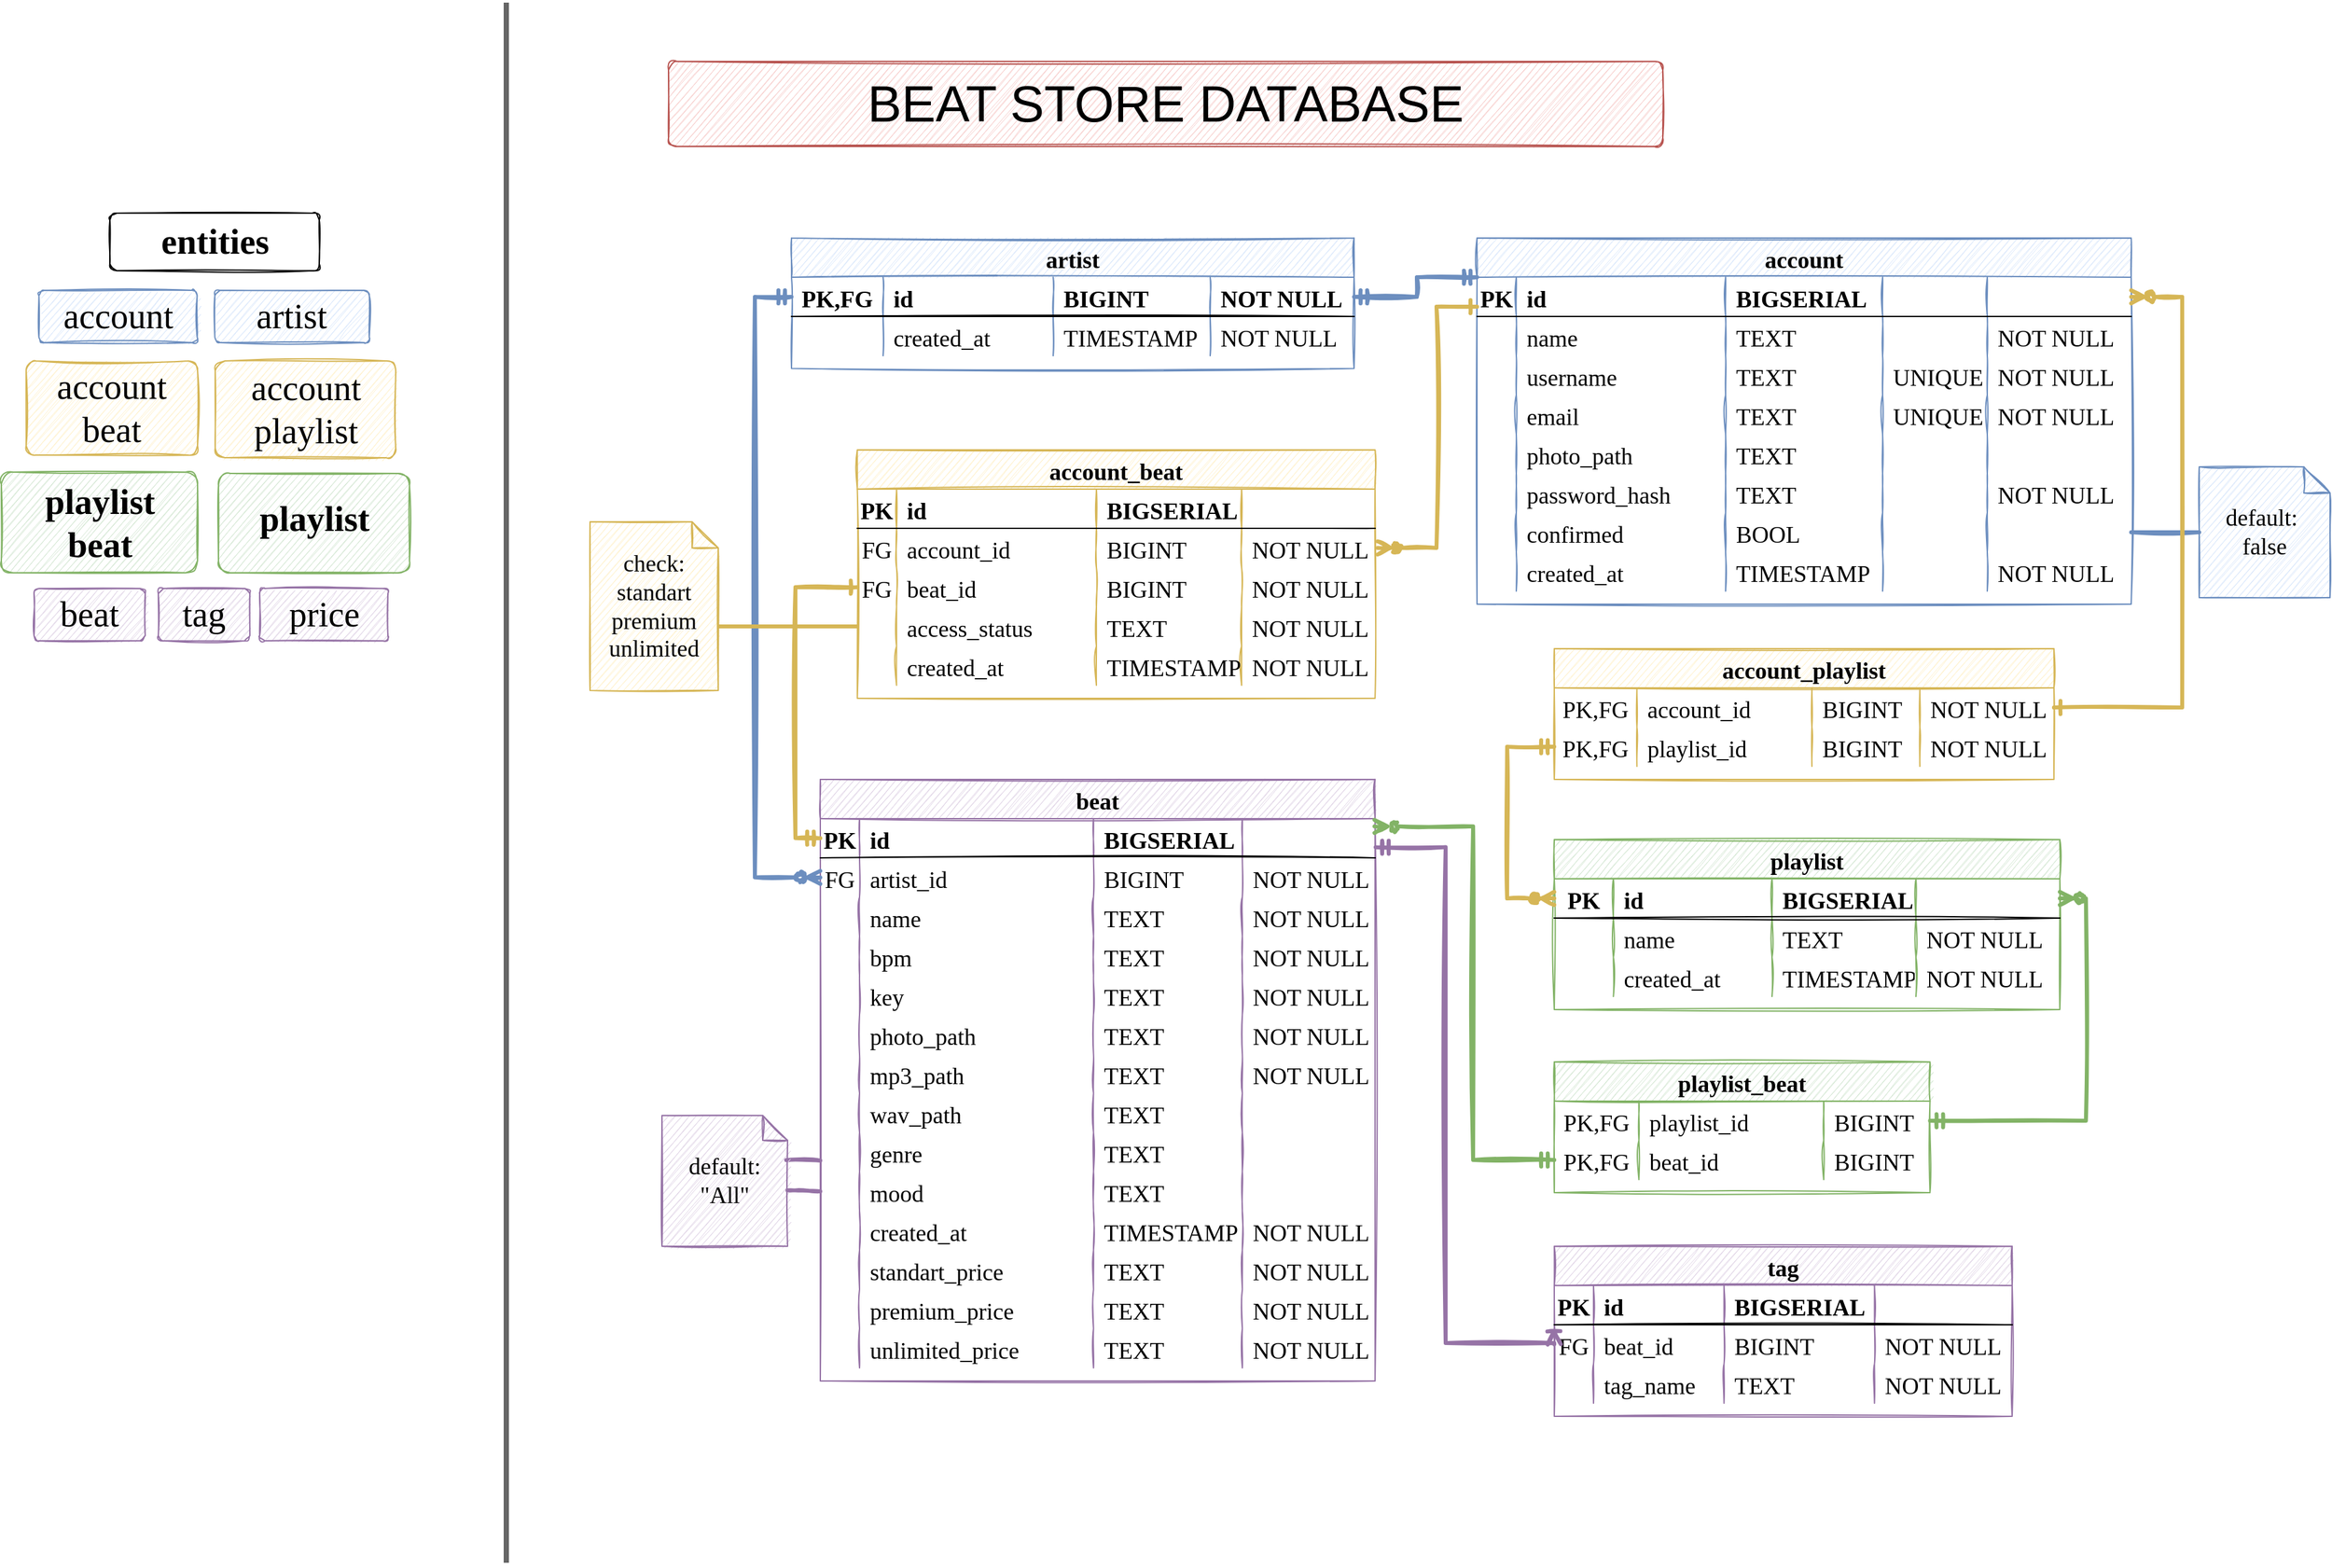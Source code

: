 <mxfile version="20.3.0" type="device"><diagram id="B2QsUjet5WNCfd_3KvjM" name="Page-1"><mxGraphModel dx="1989" dy="2492" grid="0" gridSize="10" guides="1" tooltips="1" connect="1" arrows="1" fold="1" page="1" pageScale="1" pageWidth="1920" pageHeight="1200" math="0" shadow="0"><root><mxCell id="0"/><mxCell id="1" parent="0"/><mxCell id="d_pu53hUmGRTe69JMyzy-1" value="artist" style="rounded=1;arcSize=10;whiteSpace=wrap;html=1;align=center;sketch=1;fillColor=#dae8fc;strokeColor=#6c8ebf;fontFamily=Space Mono;fontSource=https%3A%2F%2Ffonts.googleapis.com%2Fcss%3Ffamily%3DSpace%2BMono;fontSize=27;" parent="1" vertex="1"><mxGeometry x="220.25" y="-977" width="118" height="40" as="geometry"/></mxCell><mxCell id="d_pu53hUmGRTe69JMyzy-2" value="&lt;font style=&quot;font-size: 27px;&quot;&gt;entities&lt;/font&gt;" style="text;html=1;align=center;verticalAlign=middle;resizable=0;points=[];autosize=1;sketch=1;fontFamily=Space Mono;fontSource=https%3A%2F%2Ffonts.googleapis.com%2Fcss%3Ffamily%3DSpace%2BMono;imageHeight=24;imageWidth=28;arcSize=12;fontSize=27;fontStyle=1;rounded=1;glass=0;strokeColor=default;" parent="1" vertex="1"><mxGeometry x="140" y="-1036" width="160" height="44" as="geometry"/></mxCell><mxCell id="d_pu53hUmGRTe69JMyzy-3" value="beat" style="rounded=1;arcSize=10;whiteSpace=wrap;html=1;align=center;sketch=1;fillColor=#e1d5e7;strokeColor=#9673a6;fontFamily=Space Mono;fontSource=https%3A%2F%2Ffonts.googleapis.com%2Fcss%3Ffamily%3DSpace%2BMono;fontSize=27;" parent="1" vertex="1"><mxGeometry x="82" y="-749" width="85" height="40" as="geometry"/></mxCell><mxCell id="d_pu53hUmGRTe69JMyzy-4" value="account&lt;br&gt;playlist" style="rounded=1;arcSize=10;whiteSpace=wrap;html=1;align=center;sketch=1;fillColor=#fff2cc;strokeColor=#d6b656;fontFamily=Space Mono;fontSource=https%3A%2F%2Ffonts.googleapis.com%2Fcss%3Ffamily%3DSpace%2BMono;fontSize=27;" parent="1" vertex="1"><mxGeometry x="220.5" y="-923" width="138" height="74" as="geometry"/></mxCell><mxCell id="d_pu53hUmGRTe69JMyzy-9" value="beat" style="shape=table;startSize=30;container=1;collapsible=1;childLayout=tableLayout;fixedRows=1;rowLines=0;fontStyle=1;align=center;resizeLast=1;sketch=1;fontSize=18;fillColor=#e1d5e7;strokeColor=#9673a6;fontFamily=Space Mono;fontSource=https%3A%2F%2Ffonts.googleapis.com%2Fcss%3Ffamily%3DSpace%2BMono;" parent="1" vertex="1"><mxGeometry x="683" y="-603.06" width="424.048" height="460" as="geometry"/></mxCell><mxCell id="d_pu53hUmGRTe69JMyzy-10" value="" style="shape=tableRow;horizontal=0;startSize=0;swimlaneHead=0;swimlaneBody=0;fillColor=none;collapsible=0;dropTarget=0;points=[[0,0.5],[1,0.5]];portConstraint=eastwest;top=0;left=0;right=0;bottom=1;sketch=1;fontSize=18;fontFamily=Space Mono;fontSource=https%3A%2F%2Ffonts.googleapis.com%2Fcss%3Ffamily%3DSpace%2BMono;" parent="d_pu53hUmGRTe69JMyzy-9" vertex="1"><mxGeometry y="30" width="424.048" height="30" as="geometry"/></mxCell><mxCell id="d_pu53hUmGRTe69JMyzy-11" value="PK" style="shape=partialRectangle;connectable=0;fillColor=none;top=0;left=0;bottom=0;right=0;fontStyle=1;overflow=hidden;sketch=1;fontSize=18;fontFamily=Space Mono;fontSource=https%3A%2F%2Ffonts.googleapis.com%2Fcss%3Ffamily%3DSpace%2BMono;" parent="d_pu53hUmGRTe69JMyzy-10" vertex="1"><mxGeometry width="30" height="30" as="geometry"><mxRectangle width="30" height="30" as="alternateBounds"/></mxGeometry></mxCell><mxCell id="d_pu53hUmGRTe69JMyzy-12" value="id" style="shape=partialRectangle;connectable=0;fillColor=none;top=0;left=0;bottom=0;right=0;align=left;spacingLeft=6;fontStyle=1;overflow=hidden;sketch=1;fontSize=18;fontFamily=Space Mono;fontSource=https%3A%2F%2Ffonts.googleapis.com%2Fcss%3Ffamily%3DSpace%2BMono;" parent="d_pu53hUmGRTe69JMyzy-10" vertex="1"><mxGeometry x="30" width="178.844" height="30" as="geometry"><mxRectangle width="178.844" height="30" as="alternateBounds"/></mxGeometry></mxCell><mxCell id="d_pu53hUmGRTe69JMyzy-34" value="BIGSERIAL" style="shape=partialRectangle;connectable=0;fillColor=none;top=0;left=0;bottom=0;right=0;align=left;spacingLeft=6;fontStyle=1;overflow=hidden;sketch=1;fontSize=18;fontFamily=Space Mono;fontSource=https%3A%2F%2Ffonts.googleapis.com%2Fcss%3Ffamily%3DSpace%2BMono;" parent="d_pu53hUmGRTe69JMyzy-10" vertex="1"><mxGeometry x="208.844" width="113.75" height="30" as="geometry"><mxRectangle width="113.75" height="30" as="alternateBounds"/></mxGeometry></mxCell><mxCell id="d_pu53hUmGRTe69JMyzy-59" style="shape=partialRectangle;connectable=0;fillColor=none;top=0;left=0;bottom=0;right=0;align=left;spacingLeft=6;fontStyle=1;overflow=hidden;sketch=1;fontSize=18;fontFamily=Space Mono;fontSource=https%3A%2F%2Ffonts.googleapis.com%2Fcss%3Ffamily%3DSpace%2BMono;" parent="d_pu53hUmGRTe69JMyzy-10" vertex="1"><mxGeometry x="322.594" width="101.454" height="30" as="geometry"><mxRectangle width="101.454" height="30" as="alternateBounds"/></mxGeometry></mxCell><mxCell id="d_pu53hUmGRTe69JMyzy-367" style="shape=tableRow;horizontal=0;startSize=0;swimlaneHead=0;swimlaneBody=0;fillColor=none;collapsible=0;dropTarget=0;points=[[0,0.5],[1,0.5]];portConstraint=eastwest;top=0;left=0;right=0;bottom=0;sketch=1;fontSize=18;fontFamily=Space Mono;fontSource=https%3A%2F%2Ffonts.googleapis.com%2Fcss%3Ffamily%3DSpace%2BMono;" parent="d_pu53hUmGRTe69JMyzy-9" vertex="1"><mxGeometry y="60" width="424.048" height="30" as="geometry"/></mxCell><mxCell id="d_pu53hUmGRTe69JMyzy-368" value="FG" style="shape=partialRectangle;connectable=0;fillColor=none;top=0;left=0;bottom=0;right=0;editable=1;overflow=hidden;sketch=1;fontSize=18;fontFamily=Space Mono;fontSource=https%3A%2F%2Ffonts.googleapis.com%2Fcss%3Ffamily%3DSpace%2BMono;" parent="d_pu53hUmGRTe69JMyzy-367" vertex="1"><mxGeometry width="30" height="30" as="geometry"><mxRectangle width="30" height="30" as="alternateBounds"/></mxGeometry></mxCell><mxCell id="d_pu53hUmGRTe69JMyzy-369" value="artist_id" style="shape=partialRectangle;connectable=0;fillColor=none;top=0;left=0;bottom=0;right=0;align=left;spacingLeft=6;overflow=hidden;sketch=1;fontSize=18;fontFamily=Space Mono;fontSource=https%3A%2F%2Ffonts.googleapis.com%2Fcss%3Ffamily%3DSpace%2BMono;" parent="d_pu53hUmGRTe69JMyzy-367" vertex="1"><mxGeometry x="30" width="178.844" height="30" as="geometry"><mxRectangle width="178.844" height="30" as="alternateBounds"/></mxGeometry></mxCell><mxCell id="d_pu53hUmGRTe69JMyzy-370" value="BIGINT" style="shape=partialRectangle;connectable=0;fillColor=none;top=0;left=0;bottom=0;right=0;align=left;spacingLeft=6;overflow=hidden;sketch=1;fontSize=18;fontFamily=Space Mono;fontSource=https%3A%2F%2Ffonts.googleapis.com%2Fcss%3Ffamily%3DSpace%2BMono;" parent="d_pu53hUmGRTe69JMyzy-367" vertex="1"><mxGeometry x="208.844" width="113.75" height="30" as="geometry"><mxRectangle width="113.75" height="30" as="alternateBounds"/></mxGeometry></mxCell><mxCell id="d_pu53hUmGRTe69JMyzy-371" value="NOT NULL" style="shape=partialRectangle;connectable=0;fillColor=none;top=0;left=0;bottom=0;right=0;align=left;spacingLeft=6;overflow=hidden;sketch=1;fontSize=18;fontFamily=Space Mono;fontSource=https%3A%2F%2Ffonts.googleapis.com%2Fcss%3Ffamily%3DSpace%2BMono;" parent="d_pu53hUmGRTe69JMyzy-367" vertex="1"><mxGeometry x="322.594" width="101.454" height="30" as="geometry"><mxRectangle width="101.454" height="30" as="alternateBounds"/></mxGeometry></mxCell><mxCell id="d_pu53hUmGRTe69JMyzy-42" style="shape=tableRow;horizontal=0;startSize=0;swimlaneHead=0;swimlaneBody=0;fillColor=none;collapsible=0;dropTarget=0;points=[[0,0.5],[1,0.5]];portConstraint=eastwest;top=0;left=0;right=0;bottom=0;sketch=1;fontSize=18;fontFamily=Space Mono;fontSource=https%3A%2F%2Ffonts.googleapis.com%2Fcss%3Ffamily%3DSpace%2BMono;" parent="d_pu53hUmGRTe69JMyzy-9" vertex="1"><mxGeometry y="90" width="424.048" height="30" as="geometry"/></mxCell><mxCell id="d_pu53hUmGRTe69JMyzy-43" style="shape=partialRectangle;connectable=0;fillColor=none;top=0;left=0;bottom=0;right=0;editable=1;overflow=hidden;sketch=1;fontSize=18;fontFamily=Space Mono;fontSource=https%3A%2F%2Ffonts.googleapis.com%2Fcss%3Ffamily%3DSpace%2BMono;" parent="d_pu53hUmGRTe69JMyzy-42" vertex="1"><mxGeometry width="30" height="30" as="geometry"><mxRectangle width="30" height="30" as="alternateBounds"/></mxGeometry></mxCell><mxCell id="d_pu53hUmGRTe69JMyzy-44" value="name" style="shape=partialRectangle;connectable=0;fillColor=none;top=0;left=0;bottom=0;right=0;align=left;spacingLeft=6;overflow=hidden;sketch=1;fontSize=18;fontFamily=Space Mono;fontSource=https%3A%2F%2Ffonts.googleapis.com%2Fcss%3Ffamily%3DSpace%2BMono;" parent="d_pu53hUmGRTe69JMyzy-42" vertex="1"><mxGeometry x="30" width="178.844" height="30" as="geometry"><mxRectangle width="178.844" height="30" as="alternateBounds"/></mxGeometry></mxCell><mxCell id="d_pu53hUmGRTe69JMyzy-45" value="TEXT" style="shape=partialRectangle;connectable=0;fillColor=none;top=0;left=0;bottom=0;right=0;align=left;spacingLeft=6;overflow=hidden;sketch=1;fontSize=18;fontFamily=Space Mono;fontSource=https%3A%2F%2Ffonts.googleapis.com%2Fcss%3Ffamily%3DSpace%2BMono;" parent="d_pu53hUmGRTe69JMyzy-42" vertex="1"><mxGeometry x="208.844" width="113.75" height="30" as="geometry"><mxRectangle width="113.75" height="30" as="alternateBounds"/></mxGeometry></mxCell><mxCell id="d_pu53hUmGRTe69JMyzy-60" value="NOT NULL" style="shape=partialRectangle;connectable=0;fillColor=none;top=0;left=0;bottom=0;right=0;align=left;spacingLeft=6;overflow=hidden;sketch=1;fontSize=18;fontFamily=Space Mono;fontSource=https%3A%2F%2Ffonts.googleapis.com%2Fcss%3Ffamily%3DSpace%2BMono;" parent="d_pu53hUmGRTe69JMyzy-42" vertex="1"><mxGeometry x="322.594" width="101.454" height="30" as="geometry"><mxRectangle width="101.454" height="30" as="alternateBounds"/></mxGeometry></mxCell><mxCell id="d_pu53hUmGRTe69JMyzy-13" value="" style="shape=tableRow;horizontal=0;startSize=0;swimlaneHead=0;swimlaneBody=0;fillColor=none;collapsible=0;dropTarget=0;points=[[0,0.5],[1,0.5]];portConstraint=eastwest;top=0;left=0;right=0;bottom=0;sketch=1;fontSize=18;fontFamily=Space Mono;fontSource=https%3A%2F%2Ffonts.googleapis.com%2Fcss%3Ffamily%3DSpace%2BMono;" parent="d_pu53hUmGRTe69JMyzy-9" vertex="1"><mxGeometry y="120" width="424.048" height="30" as="geometry"/></mxCell><mxCell id="d_pu53hUmGRTe69JMyzy-14" value="" style="shape=partialRectangle;connectable=0;fillColor=none;top=0;left=0;bottom=0;right=0;editable=1;overflow=hidden;sketch=1;fontSize=18;fontFamily=Space Mono;fontSource=https%3A%2F%2Ffonts.googleapis.com%2Fcss%3Ffamily%3DSpace%2BMono;" parent="d_pu53hUmGRTe69JMyzy-13" vertex="1"><mxGeometry width="30" height="30" as="geometry"><mxRectangle width="30" height="30" as="alternateBounds"/></mxGeometry></mxCell><mxCell id="d_pu53hUmGRTe69JMyzy-15" value="bpm" style="shape=partialRectangle;connectable=0;fillColor=none;top=0;left=0;bottom=0;right=0;align=left;spacingLeft=6;overflow=hidden;sketch=1;fontSize=18;fontFamily=Space Mono;fontSource=https%3A%2F%2Ffonts.googleapis.com%2Fcss%3Ffamily%3DSpace%2BMono;" parent="d_pu53hUmGRTe69JMyzy-13" vertex="1"><mxGeometry x="30" width="178.844" height="30" as="geometry"><mxRectangle width="178.844" height="30" as="alternateBounds"/></mxGeometry></mxCell><mxCell id="d_pu53hUmGRTe69JMyzy-35" value="TEXT" style="shape=partialRectangle;connectable=0;fillColor=none;top=0;left=0;bottom=0;right=0;align=left;spacingLeft=6;overflow=hidden;sketch=1;fontSize=18;fontFamily=Space Mono;fontSource=https%3A%2F%2Ffonts.googleapis.com%2Fcss%3Ffamily%3DSpace%2BMono;" parent="d_pu53hUmGRTe69JMyzy-13" vertex="1"><mxGeometry x="208.844" width="113.75" height="30" as="geometry"><mxRectangle width="113.75" height="30" as="alternateBounds"/></mxGeometry></mxCell><mxCell id="d_pu53hUmGRTe69JMyzy-61" value="NOT NULL" style="shape=partialRectangle;connectable=0;fillColor=none;top=0;left=0;bottom=0;right=0;align=left;spacingLeft=6;overflow=hidden;sketch=1;fontSize=18;fontFamily=Space Mono;fontSource=https%3A%2F%2Ffonts.googleapis.com%2Fcss%3Ffamily%3DSpace%2BMono;" parent="d_pu53hUmGRTe69JMyzy-13" vertex="1"><mxGeometry x="322.594" width="101.454" height="30" as="geometry"><mxRectangle width="101.454" height="30" as="alternateBounds"/></mxGeometry></mxCell><mxCell id="d_pu53hUmGRTe69JMyzy-16" value="" style="shape=tableRow;horizontal=0;startSize=0;swimlaneHead=0;swimlaneBody=0;fillColor=none;collapsible=0;dropTarget=0;points=[[0,0.5],[1,0.5]];portConstraint=eastwest;top=0;left=0;right=0;bottom=0;sketch=1;fontSize=18;fontFamily=Space Mono;fontSource=https%3A%2F%2Ffonts.googleapis.com%2Fcss%3Ffamily%3DSpace%2BMono;" parent="d_pu53hUmGRTe69JMyzy-9" vertex="1"><mxGeometry y="150" width="424.048" height="30" as="geometry"/></mxCell><mxCell id="d_pu53hUmGRTe69JMyzy-17" value="" style="shape=partialRectangle;connectable=0;fillColor=none;top=0;left=0;bottom=0;right=0;editable=1;overflow=hidden;sketch=1;fontSize=18;fontFamily=Space Mono;fontSource=https%3A%2F%2Ffonts.googleapis.com%2Fcss%3Ffamily%3DSpace%2BMono;" parent="d_pu53hUmGRTe69JMyzy-16" vertex="1"><mxGeometry width="30" height="30" as="geometry"><mxRectangle width="30" height="30" as="alternateBounds"/></mxGeometry></mxCell><mxCell id="d_pu53hUmGRTe69JMyzy-18" value="key" style="shape=partialRectangle;connectable=0;fillColor=none;top=0;left=0;bottom=0;right=0;align=left;spacingLeft=6;overflow=hidden;sketch=1;fontSize=18;fontFamily=Space Mono;fontSource=https%3A%2F%2Ffonts.googleapis.com%2Fcss%3Ffamily%3DSpace%2BMono;" parent="d_pu53hUmGRTe69JMyzy-16" vertex="1"><mxGeometry x="30" width="178.844" height="30" as="geometry"><mxRectangle width="178.844" height="30" as="alternateBounds"/></mxGeometry></mxCell><mxCell id="d_pu53hUmGRTe69JMyzy-36" value="TEXT" style="shape=partialRectangle;connectable=0;fillColor=none;top=0;left=0;bottom=0;right=0;align=left;spacingLeft=6;overflow=hidden;sketch=1;fontSize=18;fontFamily=Space Mono;fontSource=https%3A%2F%2Ffonts.googleapis.com%2Fcss%3Ffamily%3DSpace%2BMono;" parent="d_pu53hUmGRTe69JMyzy-16" vertex="1"><mxGeometry x="208.844" width="113.75" height="30" as="geometry"><mxRectangle width="113.75" height="30" as="alternateBounds"/></mxGeometry></mxCell><mxCell id="d_pu53hUmGRTe69JMyzy-62" value="NOT NULL" style="shape=partialRectangle;connectable=0;fillColor=none;top=0;left=0;bottom=0;right=0;align=left;spacingLeft=6;overflow=hidden;sketch=1;fontSize=18;fontFamily=Space Mono;fontSource=https%3A%2F%2Ffonts.googleapis.com%2Fcss%3Ffamily%3DSpace%2BMono;" parent="d_pu53hUmGRTe69JMyzy-16" vertex="1"><mxGeometry x="322.594" width="101.454" height="30" as="geometry"><mxRectangle width="101.454" height="30" as="alternateBounds"/></mxGeometry></mxCell><mxCell id="d_pu53hUmGRTe69JMyzy-25" style="shape=tableRow;horizontal=0;startSize=0;swimlaneHead=0;swimlaneBody=0;fillColor=none;collapsible=0;dropTarget=0;points=[[0,0.5],[1,0.5]];portConstraint=eastwest;top=0;left=0;right=0;bottom=0;sketch=1;fontSize=18;fontFamily=Space Mono;fontSource=https%3A%2F%2Ffonts.googleapis.com%2Fcss%3Ffamily%3DSpace%2BMono;" parent="d_pu53hUmGRTe69JMyzy-9" vertex="1"><mxGeometry y="180" width="424.048" height="30" as="geometry"/></mxCell><mxCell id="d_pu53hUmGRTe69JMyzy-26" style="shape=partialRectangle;connectable=0;fillColor=none;top=0;left=0;bottom=0;right=0;editable=1;overflow=hidden;sketch=1;fontSize=18;fontFamily=Space Mono;fontSource=https%3A%2F%2Ffonts.googleapis.com%2Fcss%3Ffamily%3DSpace%2BMono;" parent="d_pu53hUmGRTe69JMyzy-25" vertex="1"><mxGeometry width="30" height="30" as="geometry"><mxRectangle width="30" height="30" as="alternateBounds"/></mxGeometry></mxCell><mxCell id="d_pu53hUmGRTe69JMyzy-27" value="photo_path" style="shape=partialRectangle;connectable=0;fillColor=none;top=0;left=0;bottom=0;right=0;align=left;spacingLeft=6;overflow=hidden;sketch=1;fontSize=18;fontFamily=Space Mono;fontSource=https%3A%2F%2Ffonts.googleapis.com%2Fcss%3Ffamily%3DSpace%2BMono;" parent="d_pu53hUmGRTe69JMyzy-25" vertex="1"><mxGeometry x="30" width="178.844" height="30" as="geometry"><mxRectangle width="178.844" height="30" as="alternateBounds"/></mxGeometry></mxCell><mxCell id="d_pu53hUmGRTe69JMyzy-37" value="TEXT" style="shape=partialRectangle;connectable=0;fillColor=none;top=0;left=0;bottom=0;right=0;align=left;spacingLeft=6;overflow=hidden;sketch=1;fontSize=18;fontFamily=Space Mono;fontSource=https%3A%2F%2Ffonts.googleapis.com%2Fcss%3Ffamily%3DSpace%2BMono;" parent="d_pu53hUmGRTe69JMyzy-25" vertex="1"><mxGeometry x="208.844" width="113.75" height="30" as="geometry"><mxRectangle width="113.75" height="30" as="alternateBounds"/></mxGeometry></mxCell><mxCell id="d_pu53hUmGRTe69JMyzy-63" value="NOT NULL" style="shape=partialRectangle;connectable=0;fillColor=none;top=0;left=0;bottom=0;right=0;align=left;spacingLeft=6;overflow=hidden;sketch=1;fontSize=18;fontFamily=Space Mono;fontSource=https%3A%2F%2Ffonts.googleapis.com%2Fcss%3Ffamily%3DSpace%2BMono;" parent="d_pu53hUmGRTe69JMyzy-25" vertex="1"><mxGeometry x="322.594" width="101.454" height="30" as="geometry"><mxRectangle width="101.454" height="30" as="alternateBounds"/></mxGeometry></mxCell><mxCell id="d_pu53hUmGRTe69JMyzy-28" style="shape=tableRow;horizontal=0;startSize=0;swimlaneHead=0;swimlaneBody=0;fillColor=none;collapsible=0;dropTarget=0;points=[[0,0.5],[1,0.5]];portConstraint=eastwest;top=0;left=0;right=0;bottom=0;sketch=1;fontSize=18;fontFamily=Space Mono;fontSource=https%3A%2F%2Ffonts.googleapis.com%2Fcss%3Ffamily%3DSpace%2BMono;" parent="d_pu53hUmGRTe69JMyzy-9" vertex="1"><mxGeometry y="210" width="424.048" height="30" as="geometry"/></mxCell><mxCell id="d_pu53hUmGRTe69JMyzy-29" style="shape=partialRectangle;connectable=0;fillColor=none;top=0;left=0;bottom=0;right=0;editable=1;overflow=hidden;sketch=1;fontSize=18;fontFamily=Space Mono;fontSource=https%3A%2F%2Ffonts.googleapis.com%2Fcss%3Ffamily%3DSpace%2BMono;" parent="d_pu53hUmGRTe69JMyzy-28" vertex="1"><mxGeometry width="30" height="30" as="geometry"><mxRectangle width="30" height="30" as="alternateBounds"/></mxGeometry></mxCell><mxCell id="d_pu53hUmGRTe69JMyzy-30" value="mp3_path" style="shape=partialRectangle;connectable=0;fillColor=none;top=0;left=0;bottom=0;right=0;align=left;spacingLeft=6;overflow=hidden;sketch=1;fontSize=18;fontFamily=Space Mono;fontSource=https%3A%2F%2Ffonts.googleapis.com%2Fcss%3Ffamily%3DSpace%2BMono;" parent="d_pu53hUmGRTe69JMyzy-28" vertex="1"><mxGeometry x="30" width="178.844" height="30" as="geometry"><mxRectangle width="178.844" height="30" as="alternateBounds"/></mxGeometry></mxCell><mxCell id="d_pu53hUmGRTe69JMyzy-38" value="TEXT" style="shape=partialRectangle;connectable=0;fillColor=none;top=0;left=0;bottom=0;right=0;align=left;spacingLeft=6;overflow=hidden;sketch=1;fontSize=18;fontFamily=Space Mono;fontSource=https%3A%2F%2Ffonts.googleapis.com%2Fcss%3Ffamily%3DSpace%2BMono;" parent="d_pu53hUmGRTe69JMyzy-28" vertex="1"><mxGeometry x="208.844" width="113.75" height="30" as="geometry"><mxRectangle width="113.75" height="30" as="alternateBounds"/></mxGeometry></mxCell><mxCell id="d_pu53hUmGRTe69JMyzy-64" value="NOT NULL" style="shape=partialRectangle;connectable=0;fillColor=none;top=0;left=0;bottom=0;right=0;align=left;spacingLeft=6;overflow=hidden;sketch=1;fontSize=18;fontFamily=Space Mono;fontSource=https%3A%2F%2Ffonts.googleapis.com%2Fcss%3Ffamily%3DSpace%2BMono;" parent="d_pu53hUmGRTe69JMyzy-28" vertex="1"><mxGeometry x="322.594" width="101.454" height="30" as="geometry"><mxRectangle width="101.454" height="30" as="alternateBounds"/></mxGeometry></mxCell><mxCell id="d_pu53hUmGRTe69JMyzy-31" style="shape=tableRow;horizontal=0;startSize=0;swimlaneHead=0;swimlaneBody=0;fillColor=none;collapsible=0;dropTarget=0;points=[[0,0.5],[1,0.5]];portConstraint=eastwest;top=0;left=0;right=0;bottom=0;sketch=1;fontSize=18;fontFamily=Space Mono;fontSource=https%3A%2F%2Ffonts.googleapis.com%2Fcss%3Ffamily%3DSpace%2BMono;" parent="d_pu53hUmGRTe69JMyzy-9" vertex="1"><mxGeometry y="240" width="424.048" height="30" as="geometry"/></mxCell><mxCell id="d_pu53hUmGRTe69JMyzy-32" style="shape=partialRectangle;connectable=0;fillColor=none;top=0;left=0;bottom=0;right=0;editable=1;overflow=hidden;sketch=1;fontSize=18;fontFamily=Space Mono;fontSource=https%3A%2F%2Ffonts.googleapis.com%2Fcss%3Ffamily%3DSpace%2BMono;" parent="d_pu53hUmGRTe69JMyzy-31" vertex="1"><mxGeometry width="30" height="30" as="geometry"><mxRectangle width="30" height="30" as="alternateBounds"/></mxGeometry></mxCell><mxCell id="d_pu53hUmGRTe69JMyzy-33" value="wav_path" style="shape=partialRectangle;connectable=0;fillColor=none;top=0;left=0;bottom=0;right=0;align=left;spacingLeft=6;overflow=hidden;sketch=1;fontSize=18;fontFamily=Space Mono;fontSource=https%3A%2F%2Ffonts.googleapis.com%2Fcss%3Ffamily%3DSpace%2BMono;" parent="d_pu53hUmGRTe69JMyzy-31" vertex="1"><mxGeometry x="30" width="178.844" height="30" as="geometry"><mxRectangle width="178.844" height="30" as="alternateBounds"/></mxGeometry></mxCell><mxCell id="d_pu53hUmGRTe69JMyzy-39" value="TEXT" style="shape=partialRectangle;connectable=0;fillColor=none;top=0;left=0;bottom=0;right=0;align=left;spacingLeft=6;overflow=hidden;sketch=1;fontSize=18;fontFamily=Space Mono;fontSource=https%3A%2F%2Ffonts.googleapis.com%2Fcss%3Ffamily%3DSpace%2BMono;" parent="d_pu53hUmGRTe69JMyzy-31" vertex="1"><mxGeometry x="208.844" width="113.75" height="30" as="geometry"><mxRectangle width="113.75" height="30" as="alternateBounds"/></mxGeometry></mxCell><mxCell id="d_pu53hUmGRTe69JMyzy-65" style="shape=partialRectangle;connectable=0;fillColor=none;top=0;left=0;bottom=0;right=0;align=left;spacingLeft=6;overflow=hidden;sketch=1;fontSize=18;fontFamily=Space Mono;fontSource=https%3A%2F%2Ffonts.googleapis.com%2Fcss%3Ffamily%3DSpace%2BMono;" parent="d_pu53hUmGRTe69JMyzy-31" vertex="1"><mxGeometry x="322.594" width="101.454" height="30" as="geometry"><mxRectangle width="101.454" height="30" as="alternateBounds"/></mxGeometry></mxCell><mxCell id="d_pu53hUmGRTe69JMyzy-19" value="" style="shape=tableRow;horizontal=0;startSize=0;swimlaneHead=0;swimlaneBody=0;fillColor=none;collapsible=0;dropTarget=0;points=[[0,0.5],[1,0.5]];portConstraint=eastwest;top=0;left=0;right=0;bottom=0;sketch=1;fontSize=18;fontFamily=Space Mono;fontSource=https%3A%2F%2Ffonts.googleapis.com%2Fcss%3Ffamily%3DSpace%2BMono;" parent="d_pu53hUmGRTe69JMyzy-9" vertex="1"><mxGeometry y="270" width="424.048" height="30" as="geometry"/></mxCell><mxCell id="d_pu53hUmGRTe69JMyzy-20" value="" style="shape=partialRectangle;connectable=0;fillColor=none;top=0;left=0;bottom=0;right=0;editable=1;overflow=hidden;sketch=1;fontSize=18;fontFamily=Space Mono;fontSource=https%3A%2F%2Ffonts.googleapis.com%2Fcss%3Ffamily%3DSpace%2BMono;" parent="d_pu53hUmGRTe69JMyzy-19" vertex="1"><mxGeometry width="30" height="30" as="geometry"><mxRectangle width="30" height="30" as="alternateBounds"/></mxGeometry></mxCell><mxCell id="d_pu53hUmGRTe69JMyzy-21" value="genre" style="shape=partialRectangle;connectable=0;fillColor=none;top=0;left=0;bottom=0;right=0;align=left;spacingLeft=6;overflow=hidden;sketch=1;fontSize=18;fontFamily=Space Mono;fontSource=https%3A%2F%2Ffonts.googleapis.com%2Fcss%3Ffamily%3DSpace%2BMono;" parent="d_pu53hUmGRTe69JMyzy-19" vertex="1"><mxGeometry x="30" width="178.844" height="30" as="geometry"><mxRectangle width="178.844" height="30" as="alternateBounds"/></mxGeometry></mxCell><mxCell id="d_pu53hUmGRTe69JMyzy-40" value="TEXT" style="shape=partialRectangle;connectable=0;fillColor=none;top=0;left=0;bottom=0;right=0;align=left;spacingLeft=6;overflow=hidden;sketch=1;fontSize=18;fontFamily=Space Mono;fontSource=https%3A%2F%2Ffonts.googleapis.com%2Fcss%3Ffamily%3DSpace%2BMono;" parent="d_pu53hUmGRTe69JMyzy-19" vertex="1"><mxGeometry x="208.844" width="113.75" height="30" as="geometry"><mxRectangle width="113.75" height="30" as="alternateBounds"/></mxGeometry></mxCell><mxCell id="d_pu53hUmGRTe69JMyzy-66" style="shape=partialRectangle;connectable=0;fillColor=none;top=0;left=0;bottom=0;right=0;align=left;spacingLeft=6;overflow=hidden;sketch=1;fontSize=18;fontFamily=Space Mono;fontSource=https%3A%2F%2Ffonts.googleapis.com%2Fcss%3Ffamily%3DSpace%2BMono;" parent="d_pu53hUmGRTe69JMyzy-19" vertex="1"><mxGeometry x="322.594" width="101.454" height="30" as="geometry"><mxRectangle width="101.454" height="30" as="alternateBounds"/></mxGeometry></mxCell><mxCell id="d_pu53hUmGRTe69JMyzy-22" style="shape=tableRow;horizontal=0;startSize=0;swimlaneHead=0;swimlaneBody=0;fillColor=none;collapsible=0;dropTarget=0;points=[[0,0.5],[1,0.5]];portConstraint=eastwest;top=0;left=0;right=0;bottom=0;sketch=1;fontSize=18;fontFamily=Space Mono;fontSource=https%3A%2F%2Ffonts.googleapis.com%2Fcss%3Ffamily%3DSpace%2BMono;" parent="d_pu53hUmGRTe69JMyzy-9" vertex="1"><mxGeometry y="300" width="424.048" height="30" as="geometry"/></mxCell><mxCell id="d_pu53hUmGRTe69JMyzy-23" style="shape=partialRectangle;connectable=0;fillColor=none;top=0;left=0;bottom=0;right=0;editable=1;overflow=hidden;sketch=1;fontSize=18;fontFamily=Space Mono;fontSource=https%3A%2F%2Ffonts.googleapis.com%2Fcss%3Ffamily%3DSpace%2BMono;" parent="d_pu53hUmGRTe69JMyzy-22" vertex="1"><mxGeometry width="30" height="30" as="geometry"><mxRectangle width="30" height="30" as="alternateBounds"/></mxGeometry></mxCell><mxCell id="d_pu53hUmGRTe69JMyzy-24" value="mood" style="shape=partialRectangle;connectable=0;fillColor=none;top=0;left=0;bottom=0;right=0;align=left;spacingLeft=6;overflow=hidden;sketch=1;fontSize=18;fontFamily=Space Mono;fontSource=https%3A%2F%2Ffonts.googleapis.com%2Fcss%3Ffamily%3DSpace%2BMono;" parent="d_pu53hUmGRTe69JMyzy-22" vertex="1"><mxGeometry x="30" width="178.844" height="30" as="geometry"><mxRectangle width="178.844" height="30" as="alternateBounds"/></mxGeometry></mxCell><mxCell id="d_pu53hUmGRTe69JMyzy-41" value="TEXT" style="shape=partialRectangle;connectable=0;fillColor=none;top=0;left=0;bottom=0;right=0;align=left;spacingLeft=6;overflow=hidden;sketch=1;fontSize=18;fontFamily=Space Mono;fontSource=https%3A%2F%2Ffonts.googleapis.com%2Fcss%3Ffamily%3DSpace%2BMono;" parent="d_pu53hUmGRTe69JMyzy-22" vertex="1"><mxGeometry x="208.844" width="113.75" height="30" as="geometry"><mxRectangle width="113.75" height="30" as="alternateBounds"/></mxGeometry></mxCell><mxCell id="d_pu53hUmGRTe69JMyzy-67" style="shape=partialRectangle;connectable=0;fillColor=none;top=0;left=0;bottom=0;right=0;align=left;spacingLeft=6;overflow=hidden;sketch=1;fontSize=18;fontFamily=Space Mono;fontSource=https%3A%2F%2Ffonts.googleapis.com%2Fcss%3Ffamily%3DSpace%2BMono;" parent="d_pu53hUmGRTe69JMyzy-22" vertex="1"><mxGeometry x="322.594" width="101.454" height="30" as="geometry"><mxRectangle width="101.454" height="30" as="alternateBounds"/></mxGeometry></mxCell><mxCell id="d_pu53hUmGRTe69JMyzy-71" style="shape=tableRow;horizontal=0;startSize=0;swimlaneHead=0;swimlaneBody=0;fillColor=none;collapsible=0;dropTarget=0;points=[[0,0.5],[1,0.5]];portConstraint=eastwest;top=0;left=0;right=0;bottom=0;sketch=1;fontSize=18;fontFamily=Space Mono;fontSource=https%3A%2F%2Ffonts.googleapis.com%2Fcss%3Ffamily%3DSpace%2BMono;" parent="d_pu53hUmGRTe69JMyzy-9" vertex="1"><mxGeometry y="330" width="424.048" height="30" as="geometry"/></mxCell><mxCell id="d_pu53hUmGRTe69JMyzy-72" style="shape=partialRectangle;connectable=0;fillColor=none;top=0;left=0;bottom=0;right=0;editable=1;overflow=hidden;sketch=1;fontSize=18;fontFamily=Space Mono;fontSource=https%3A%2F%2Ffonts.googleapis.com%2Fcss%3Ffamily%3DSpace%2BMono;" parent="d_pu53hUmGRTe69JMyzy-71" vertex="1"><mxGeometry width="30" height="30" as="geometry"><mxRectangle width="30" height="30" as="alternateBounds"/></mxGeometry></mxCell><mxCell id="d_pu53hUmGRTe69JMyzy-73" value="created_at" style="shape=partialRectangle;connectable=0;fillColor=none;top=0;left=0;bottom=0;right=0;align=left;spacingLeft=6;overflow=hidden;sketch=1;fontSize=18;fontFamily=Space Mono;fontSource=https%3A%2F%2Ffonts.googleapis.com%2Fcss%3Ffamily%3DSpace%2BMono;" parent="d_pu53hUmGRTe69JMyzy-71" vertex="1"><mxGeometry x="30" width="178.844" height="30" as="geometry"><mxRectangle width="178.844" height="30" as="alternateBounds"/></mxGeometry></mxCell><mxCell id="d_pu53hUmGRTe69JMyzy-74" value="TIMESTAMP" style="shape=partialRectangle;connectable=0;fillColor=none;top=0;left=0;bottom=0;right=0;align=left;spacingLeft=6;overflow=hidden;sketch=1;fontSize=18;fontFamily=Space Mono;fontSource=https%3A%2F%2Ffonts.googleapis.com%2Fcss%3Ffamily%3DSpace%2BMono;" parent="d_pu53hUmGRTe69JMyzy-71" vertex="1"><mxGeometry x="208.844" width="113.75" height="30" as="geometry"><mxRectangle width="113.75" height="30" as="alternateBounds"/></mxGeometry></mxCell><mxCell id="d_pu53hUmGRTe69JMyzy-75" value="NOT NULL" style="shape=partialRectangle;connectable=0;fillColor=none;top=0;left=0;bottom=0;right=0;align=left;spacingLeft=6;overflow=hidden;sketch=1;fontSize=18;fontFamily=Space Mono;fontSource=https%3A%2F%2Ffonts.googleapis.com%2Fcss%3Ffamily%3DSpace%2BMono;" parent="d_pu53hUmGRTe69JMyzy-71" vertex="1"><mxGeometry x="322.594" width="101.454" height="30" as="geometry"><mxRectangle width="101.454" height="30" as="alternateBounds"/></mxGeometry></mxCell><mxCell id="tYCvOY0nWuad-We2NXt0-11" style="shape=tableRow;horizontal=0;startSize=0;swimlaneHead=0;swimlaneBody=0;fillColor=none;collapsible=0;dropTarget=0;points=[[0,0.5],[1,0.5]];portConstraint=eastwest;top=0;left=0;right=0;bottom=0;sketch=1;fontSize=18;fontFamily=Space Mono;fontSource=https%3A%2F%2Ffonts.googleapis.com%2Fcss%3Ffamily%3DSpace%2BMono;" parent="d_pu53hUmGRTe69JMyzy-9" vertex="1"><mxGeometry y="360" width="424.048" height="30" as="geometry"/></mxCell><mxCell id="tYCvOY0nWuad-We2NXt0-12" style="shape=partialRectangle;connectable=0;fillColor=none;top=0;left=0;bottom=0;right=0;editable=1;overflow=hidden;sketch=1;fontSize=18;fontFamily=Space Mono;fontSource=https%3A%2F%2Ffonts.googleapis.com%2Fcss%3Ffamily%3DSpace%2BMono;" parent="tYCvOY0nWuad-We2NXt0-11" vertex="1"><mxGeometry width="30" height="30" as="geometry"><mxRectangle width="30" height="30" as="alternateBounds"/></mxGeometry></mxCell><mxCell id="tYCvOY0nWuad-We2NXt0-13" value="standart_price" style="shape=partialRectangle;connectable=0;fillColor=none;top=0;left=0;bottom=0;right=0;align=left;spacingLeft=6;overflow=hidden;sketch=1;fontSize=18;fontFamily=Space Mono;fontSource=https%3A%2F%2Ffonts.googleapis.com%2Fcss%3Ffamily%3DSpace%2BMono;" parent="tYCvOY0nWuad-We2NXt0-11" vertex="1"><mxGeometry x="30" width="178.844" height="30" as="geometry"><mxRectangle width="178.844" height="30" as="alternateBounds"/></mxGeometry></mxCell><mxCell id="tYCvOY0nWuad-We2NXt0-14" value="TEXT" style="shape=partialRectangle;connectable=0;fillColor=none;top=0;left=0;bottom=0;right=0;align=left;spacingLeft=6;overflow=hidden;sketch=1;fontSize=18;fontFamily=Space Mono;fontSource=https%3A%2F%2Ffonts.googleapis.com%2Fcss%3Ffamily%3DSpace%2BMono;" parent="tYCvOY0nWuad-We2NXt0-11" vertex="1"><mxGeometry x="208.844" width="113.75" height="30" as="geometry"><mxRectangle width="113.75" height="30" as="alternateBounds"/></mxGeometry></mxCell><mxCell id="tYCvOY0nWuad-We2NXt0-15" value="NOT NULL" style="shape=partialRectangle;connectable=0;fillColor=none;top=0;left=0;bottom=0;right=0;align=left;spacingLeft=6;overflow=hidden;sketch=1;fontSize=18;fontFamily=Space Mono;fontSource=https%3A%2F%2Ffonts.googleapis.com%2Fcss%3Ffamily%3DSpace%2BMono;" parent="tYCvOY0nWuad-We2NXt0-11" vertex="1"><mxGeometry x="322.594" width="101.454" height="30" as="geometry"><mxRectangle width="101.454" height="30" as="alternateBounds"/></mxGeometry></mxCell><mxCell id="tYCvOY0nWuad-We2NXt0-6" style="shape=tableRow;horizontal=0;startSize=0;swimlaneHead=0;swimlaneBody=0;fillColor=none;collapsible=0;dropTarget=0;points=[[0,0.5],[1,0.5]];portConstraint=eastwest;top=0;left=0;right=0;bottom=0;sketch=1;fontSize=18;fontFamily=Space Mono;fontSource=https%3A%2F%2Ffonts.googleapis.com%2Fcss%3Ffamily%3DSpace%2BMono;" parent="d_pu53hUmGRTe69JMyzy-9" vertex="1"><mxGeometry y="390" width="424.048" height="30" as="geometry"/></mxCell><mxCell id="tYCvOY0nWuad-We2NXt0-7" style="shape=partialRectangle;connectable=0;fillColor=none;top=0;left=0;bottom=0;right=0;editable=1;overflow=hidden;sketch=1;fontSize=18;fontFamily=Space Mono;fontSource=https%3A%2F%2Ffonts.googleapis.com%2Fcss%3Ffamily%3DSpace%2BMono;" parent="tYCvOY0nWuad-We2NXt0-6" vertex="1"><mxGeometry width="30" height="30" as="geometry"><mxRectangle width="30" height="30" as="alternateBounds"/></mxGeometry></mxCell><mxCell id="tYCvOY0nWuad-We2NXt0-8" value="premium_price" style="shape=partialRectangle;connectable=0;fillColor=none;top=0;left=0;bottom=0;right=0;align=left;spacingLeft=6;overflow=hidden;sketch=1;fontSize=18;fontFamily=Space Mono;fontSource=https%3A%2F%2Ffonts.googleapis.com%2Fcss%3Ffamily%3DSpace%2BMono;" parent="tYCvOY0nWuad-We2NXt0-6" vertex="1"><mxGeometry x="30" width="178.844" height="30" as="geometry"><mxRectangle width="178.844" height="30" as="alternateBounds"/></mxGeometry></mxCell><mxCell id="tYCvOY0nWuad-We2NXt0-9" value="TEXT" style="shape=partialRectangle;connectable=0;fillColor=none;top=0;left=0;bottom=0;right=0;align=left;spacingLeft=6;overflow=hidden;sketch=1;fontSize=18;fontFamily=Space Mono;fontSource=https%3A%2F%2Ffonts.googleapis.com%2Fcss%3Ffamily%3DSpace%2BMono;" parent="tYCvOY0nWuad-We2NXt0-6" vertex="1"><mxGeometry x="208.844" width="113.75" height="30" as="geometry"><mxRectangle width="113.75" height="30" as="alternateBounds"/></mxGeometry></mxCell><mxCell id="tYCvOY0nWuad-We2NXt0-10" value="NOT NULL" style="shape=partialRectangle;connectable=0;fillColor=none;top=0;left=0;bottom=0;right=0;align=left;spacingLeft=6;overflow=hidden;sketch=1;fontSize=18;fontFamily=Space Mono;fontSource=https%3A%2F%2Ffonts.googleapis.com%2Fcss%3Ffamily%3DSpace%2BMono;" parent="tYCvOY0nWuad-We2NXt0-6" vertex="1"><mxGeometry x="322.594" width="101.454" height="30" as="geometry"><mxRectangle width="101.454" height="30" as="alternateBounds"/></mxGeometry></mxCell><mxCell id="tYCvOY0nWuad-We2NXt0-1" style="shape=tableRow;horizontal=0;startSize=0;swimlaneHead=0;swimlaneBody=0;fillColor=none;collapsible=0;dropTarget=0;points=[[0,0.5],[1,0.5]];portConstraint=eastwest;top=0;left=0;right=0;bottom=0;sketch=1;fontSize=18;fontFamily=Space Mono;fontSource=https%3A%2F%2Ffonts.googleapis.com%2Fcss%3Ffamily%3DSpace%2BMono;" parent="d_pu53hUmGRTe69JMyzy-9" vertex="1"><mxGeometry y="420" width="424.048" height="30" as="geometry"/></mxCell><mxCell id="tYCvOY0nWuad-We2NXt0-2" style="shape=partialRectangle;connectable=0;fillColor=none;top=0;left=0;bottom=0;right=0;editable=1;overflow=hidden;sketch=1;fontSize=18;fontFamily=Space Mono;fontSource=https%3A%2F%2Ffonts.googleapis.com%2Fcss%3Ffamily%3DSpace%2BMono;" parent="tYCvOY0nWuad-We2NXt0-1" vertex="1"><mxGeometry width="30" height="30" as="geometry"><mxRectangle width="30" height="30" as="alternateBounds"/></mxGeometry></mxCell><mxCell id="tYCvOY0nWuad-We2NXt0-3" value="unlimited_price" style="shape=partialRectangle;connectable=0;fillColor=none;top=0;left=0;bottom=0;right=0;align=left;spacingLeft=6;overflow=hidden;sketch=1;fontSize=18;fontFamily=Space Mono;fontSource=https%3A%2F%2Ffonts.googleapis.com%2Fcss%3Ffamily%3DSpace%2BMono;" parent="tYCvOY0nWuad-We2NXt0-1" vertex="1"><mxGeometry x="30" width="178.844" height="30" as="geometry"><mxRectangle width="178.844" height="30" as="alternateBounds"/></mxGeometry></mxCell><mxCell id="tYCvOY0nWuad-We2NXt0-4" value="TEXT" style="shape=partialRectangle;connectable=0;fillColor=none;top=0;left=0;bottom=0;right=0;align=left;spacingLeft=6;overflow=hidden;sketch=1;fontSize=18;fontFamily=Space Mono;fontSource=https%3A%2F%2Ffonts.googleapis.com%2Fcss%3Ffamily%3DSpace%2BMono;" parent="tYCvOY0nWuad-We2NXt0-1" vertex="1"><mxGeometry x="208.844" width="113.75" height="30" as="geometry"><mxRectangle width="113.75" height="30" as="alternateBounds"/></mxGeometry></mxCell><mxCell id="tYCvOY0nWuad-We2NXt0-5" value="NOT NULL" style="shape=partialRectangle;connectable=0;fillColor=none;top=0;left=0;bottom=0;right=0;align=left;spacingLeft=6;overflow=hidden;sketch=1;fontSize=18;fontFamily=Space Mono;fontSource=https%3A%2F%2Ffonts.googleapis.com%2Fcss%3Ffamily%3DSpace%2BMono;" parent="tYCvOY0nWuad-We2NXt0-1" vertex="1"><mxGeometry x="322.594" width="101.454" height="30" as="geometry"><mxRectangle width="101.454" height="30" as="alternateBounds"/></mxGeometry></mxCell><mxCell id="d_pu53hUmGRTe69JMyzy-69" style="edgeStyle=orthogonalEdgeStyle;rounded=0;orthogonalLoop=1;jettySize=auto;html=1;fontSize=18;strokeWidth=3;endArrow=none;endFill=0;fillColor=#e1d5e7;strokeColor=#9673a6;exitX=1.012;exitY=0.341;exitDx=0;exitDy=0;exitPerimeter=0;fontFamily=Space Mono;fontSource=https%3A%2F%2Ffonts.googleapis.com%2Fcss%3Ffamily%3DSpace%2BMono;sketch=1;entryX=0;entryY=0.717;entryDx=0;entryDy=0;entryPerimeter=0;" parent="1" source="d_pu53hUmGRTe69JMyzy-68" target="d_pu53hUmGRTe69JMyzy-19" edge="1"><mxGeometry relative="1" as="geometry"><mxPoint x="677" y="-270" as="targetPoint"/><Array as="points"><mxPoint x="657" y="-312"/></Array></mxGeometry></mxCell><mxCell id="d_pu53hUmGRTe69JMyzy-68" value="default: &quot;All&quot;" style="shape=note;size=19;whiteSpace=wrap;html=1;sketch=1;fontSize=18;fillColor=#e1d5e7;strokeColor=#9673a6;fontFamily=Space Mono;fontSource=https%3A%2F%2Ffonts.googleapis.com%2Fcss%3Ffamily%3DSpace%2BMono;" parent="1" vertex="1"><mxGeometry x="562" y="-346" width="96" height="100" as="geometry"/></mxCell><mxCell id="d_pu53hUmGRTe69JMyzy-70" style="edgeStyle=orthogonalEdgeStyle;rounded=0;orthogonalLoop=1;jettySize=auto;html=1;fontSize=18;strokeWidth=3;endArrow=none;endFill=0;fillColor=#e1d5e7;strokeColor=#9673a6;fontFamily=Space Mono;fontSource=https%3A%2F%2Ffonts.googleapis.com%2Fcss%3Ffamily%3DSpace%2BMono;exitX=0.999;exitY=0.572;exitDx=0;exitDy=0;exitPerimeter=0;sketch=1;entryX=0;entryY=0.5;entryDx=0;entryDy=0;" parent="1" source="d_pu53hUmGRTe69JMyzy-68" target="d_pu53hUmGRTe69JMyzy-22" edge="1"><mxGeometry relative="1" as="geometry"><mxPoint x="645" y="-251" as="sourcePoint"/><mxPoint x="681" y="-250" as="targetPoint"/><Array as="points"><mxPoint x="664" y="-289"/></Array></mxGeometry></mxCell><mxCell id="d_pu53hUmGRTe69JMyzy-76" value="tag" style="shape=table;startSize=30;container=1;collapsible=1;childLayout=tableLayout;fixedRows=1;rowLines=0;fontStyle=1;align=center;resizeLast=1;sketch=1;fontSize=18;fillColor=#e1d5e7;strokeColor=#9673a6;fontFamily=Space Mono;fontSource=https%3A%2F%2Ffonts.googleapis.com%2Fcss%3Ffamily%3DSpace%2BMono;" parent="1" vertex="1"><mxGeometry x="1244.03" y="-246" width="350" height="130" as="geometry"/></mxCell><mxCell id="d_pu53hUmGRTe69JMyzy-77" value="" style="shape=tableRow;horizontal=0;startSize=0;swimlaneHead=0;swimlaneBody=0;fillColor=none;collapsible=0;dropTarget=0;points=[[0,0.5],[1,0.5]];portConstraint=eastwest;top=0;left=0;right=0;bottom=1;sketch=1;fontSize=18;fontFamily=Space Mono;fontSource=https%3A%2F%2Ffonts.googleapis.com%2Fcss%3Ffamily%3DSpace%2BMono;" parent="d_pu53hUmGRTe69JMyzy-76" vertex="1"><mxGeometry y="30" width="350" height="30" as="geometry"/></mxCell><mxCell id="d_pu53hUmGRTe69JMyzy-78" value="PK" style="shape=partialRectangle;connectable=0;fillColor=none;top=0;left=0;bottom=0;right=0;fontStyle=1;overflow=hidden;sketch=1;fontSize=18;fontFamily=Space Mono;fontSource=https%3A%2F%2Ffonts.googleapis.com%2Fcss%3Ffamily%3DSpace%2BMono;" parent="d_pu53hUmGRTe69JMyzy-77" vertex="1"><mxGeometry width="30" height="30" as="geometry"><mxRectangle width="30" height="30" as="alternateBounds"/></mxGeometry></mxCell><mxCell id="d_pu53hUmGRTe69JMyzy-79" value="id" style="shape=partialRectangle;connectable=0;fillColor=none;top=0;left=0;bottom=0;right=0;align=left;spacingLeft=6;fontStyle=1;overflow=hidden;sketch=1;fontSize=18;fontFamily=Space Mono;fontSource=https%3A%2F%2Ffonts.googleapis.com%2Fcss%3Ffamily%3DSpace%2BMono;" parent="d_pu53hUmGRTe69JMyzy-77" vertex="1"><mxGeometry x="30" width="99.75" height="30" as="geometry"><mxRectangle width="99.75" height="30" as="alternateBounds"/></mxGeometry></mxCell><mxCell id="d_pu53hUmGRTe69JMyzy-80" value="BIGSERIAL" style="shape=partialRectangle;connectable=0;fillColor=none;top=0;left=0;bottom=0;right=0;align=left;spacingLeft=6;fontStyle=1;overflow=hidden;sketch=1;fontSize=18;fontFamily=Space Mono;fontSource=https%3A%2F%2Ffonts.googleapis.com%2Fcss%3Ffamily%3DSpace%2BMono;" parent="d_pu53hUmGRTe69JMyzy-77" vertex="1"><mxGeometry x="129.75" width="115" height="30" as="geometry"><mxRectangle width="115" height="30" as="alternateBounds"/></mxGeometry></mxCell><mxCell id="d_pu53hUmGRTe69JMyzy-81" style="shape=partialRectangle;connectable=0;fillColor=none;top=0;left=0;bottom=0;right=0;align=left;spacingLeft=6;fontStyle=1;overflow=hidden;sketch=1;fontSize=18;fontFamily=Space Mono;fontSource=https%3A%2F%2Ffonts.googleapis.com%2Fcss%3Ffamily%3DSpace%2BMono;" parent="d_pu53hUmGRTe69JMyzy-77" vertex="1"><mxGeometry x="244.75" width="105.25" height="30" as="geometry"><mxRectangle width="105.25" height="30" as="alternateBounds"/></mxGeometry></mxCell><mxCell id="d_pu53hUmGRTe69JMyzy-82" style="shape=tableRow;horizontal=0;startSize=0;swimlaneHead=0;swimlaneBody=0;fillColor=none;collapsible=0;dropTarget=0;points=[[0,0.5],[1,0.5]];portConstraint=eastwest;top=0;left=0;right=0;bottom=0;sketch=1;fontSize=18;fontFamily=Space Mono;fontSource=https%3A%2F%2Ffonts.googleapis.com%2Fcss%3Ffamily%3DSpace%2BMono;" parent="d_pu53hUmGRTe69JMyzy-76" vertex="1"><mxGeometry y="60" width="350" height="30" as="geometry"/></mxCell><mxCell id="d_pu53hUmGRTe69JMyzy-83" value="FG" style="shape=partialRectangle;connectable=0;fillColor=none;top=0;left=0;bottom=0;right=0;editable=1;overflow=hidden;sketch=1;fontSize=18;fontFamily=Space Mono;fontSource=https%3A%2F%2Ffonts.googleapis.com%2Fcss%3Ffamily%3DSpace%2BMono;" parent="d_pu53hUmGRTe69JMyzy-82" vertex="1"><mxGeometry width="30" height="30" as="geometry"><mxRectangle width="30" height="30" as="alternateBounds"/></mxGeometry></mxCell><mxCell id="d_pu53hUmGRTe69JMyzy-84" value="beat_id" style="shape=partialRectangle;connectable=0;fillColor=none;top=0;left=0;bottom=0;right=0;align=left;spacingLeft=6;overflow=hidden;sketch=1;fontSize=18;fontFamily=Space Mono;fontSource=https%3A%2F%2Ffonts.googleapis.com%2Fcss%3Ffamily%3DSpace%2BMono;" parent="d_pu53hUmGRTe69JMyzy-82" vertex="1"><mxGeometry x="30" width="99.75" height="30" as="geometry"><mxRectangle width="99.75" height="30" as="alternateBounds"/></mxGeometry></mxCell><mxCell id="d_pu53hUmGRTe69JMyzy-85" value="BIGINT" style="shape=partialRectangle;connectable=0;fillColor=none;top=0;left=0;bottom=0;right=0;align=left;spacingLeft=6;overflow=hidden;sketch=1;fontSize=18;fontFamily=Space Mono;fontSource=https%3A%2F%2Ffonts.googleapis.com%2Fcss%3Ffamily%3DSpace%2BMono;" parent="d_pu53hUmGRTe69JMyzy-82" vertex="1"><mxGeometry x="129.75" width="115" height="30" as="geometry"><mxRectangle width="115" height="30" as="alternateBounds"/></mxGeometry></mxCell><mxCell id="d_pu53hUmGRTe69JMyzy-86" value="NOT NULL" style="shape=partialRectangle;connectable=0;fillColor=none;top=0;left=0;bottom=0;right=0;align=left;spacingLeft=6;overflow=hidden;sketch=1;fontSize=18;fontFamily=Space Mono;fontSource=https%3A%2F%2Ffonts.googleapis.com%2Fcss%3Ffamily%3DSpace%2BMono;" parent="d_pu53hUmGRTe69JMyzy-82" vertex="1"><mxGeometry x="244.75" width="105.25" height="30" as="geometry"><mxRectangle width="105.25" height="30" as="alternateBounds"/></mxGeometry></mxCell><mxCell id="d_pu53hUmGRTe69JMyzy-87" value="" style="shape=tableRow;horizontal=0;startSize=0;swimlaneHead=0;swimlaneBody=0;fillColor=none;collapsible=0;dropTarget=0;points=[[0,0.5],[1,0.5]];portConstraint=eastwest;top=0;left=0;right=0;bottom=0;sketch=1;fontSize=18;fontFamily=Space Mono;fontSource=https%3A%2F%2Ffonts.googleapis.com%2Fcss%3Ffamily%3DSpace%2BMono;" parent="d_pu53hUmGRTe69JMyzy-76" vertex="1"><mxGeometry y="90" width="350" height="30" as="geometry"/></mxCell><mxCell id="d_pu53hUmGRTe69JMyzy-88" value="" style="shape=partialRectangle;connectable=0;fillColor=none;top=0;left=0;bottom=0;right=0;editable=1;overflow=hidden;sketch=1;fontSize=18;fontFamily=Space Mono;fontSource=https%3A%2F%2Ffonts.googleapis.com%2Fcss%3Ffamily%3DSpace%2BMono;" parent="d_pu53hUmGRTe69JMyzy-87" vertex="1"><mxGeometry width="30" height="30" as="geometry"><mxRectangle width="30" height="30" as="alternateBounds"/></mxGeometry></mxCell><mxCell id="d_pu53hUmGRTe69JMyzy-89" value="tag_name" style="shape=partialRectangle;connectable=0;fillColor=none;top=0;left=0;bottom=0;right=0;align=left;spacingLeft=6;overflow=hidden;sketch=1;fontSize=18;fontFamily=Space Mono;fontSource=https%3A%2F%2Ffonts.googleapis.com%2Fcss%3Ffamily%3DSpace%2BMono;" parent="d_pu53hUmGRTe69JMyzy-87" vertex="1"><mxGeometry x="30" width="99.75" height="30" as="geometry"><mxRectangle width="99.75" height="30" as="alternateBounds"/></mxGeometry></mxCell><mxCell id="d_pu53hUmGRTe69JMyzy-90" value="TEXT" style="shape=partialRectangle;connectable=0;fillColor=none;top=0;left=0;bottom=0;right=0;align=left;spacingLeft=6;overflow=hidden;sketch=1;fontSize=18;fontFamily=Space Mono;fontSource=https%3A%2F%2Ffonts.googleapis.com%2Fcss%3Ffamily%3DSpace%2BMono;" parent="d_pu53hUmGRTe69JMyzy-87" vertex="1"><mxGeometry x="129.75" width="115" height="30" as="geometry"><mxRectangle width="115" height="30" as="alternateBounds"/></mxGeometry></mxCell><mxCell id="d_pu53hUmGRTe69JMyzy-91" value="NOT NULL" style="shape=partialRectangle;connectable=0;fillColor=none;top=0;left=0;bottom=0;right=0;align=left;spacingLeft=6;overflow=hidden;sketch=1;fontSize=18;fontFamily=Space Mono;fontSource=https%3A%2F%2Ffonts.googleapis.com%2Fcss%3Ffamily%3DSpace%2BMono;" parent="d_pu53hUmGRTe69JMyzy-87" vertex="1"><mxGeometry x="244.75" width="105.25" height="30" as="geometry"><mxRectangle width="105.25" height="30" as="alternateBounds"/></mxGeometry></mxCell><mxCell id="d_pu53hUmGRTe69JMyzy-133" style="edgeStyle=orthogonalEdgeStyle;rounded=0;orthogonalLoop=1;jettySize=auto;html=1;entryX=1.001;entryY=0.73;entryDx=0;entryDy=0;fontSize=18;endArrow=ERmandOne;endFill=0;strokeWidth=3;fillColor=#e1d5e7;strokeColor=#9673a6;startArrow=ERoneToMany;startFill=0;fontFamily=Space Mono;fontSource=https%3A%2F%2Ffonts.googleapis.com%2Fcss%3Ffamily%3DSpace%2BMono;entryPerimeter=0;sketch=1;exitX=0;exitY=0.5;exitDx=0;exitDy=0;" parent="1" source="d_pu53hUmGRTe69JMyzy-82" target="d_pu53hUmGRTe69JMyzy-10" edge="1"><mxGeometry relative="1" as="geometry"><mxPoint x="1149" y="-172" as="sourcePoint"/><Array as="points"><mxPoint x="1161" y="-172"/><mxPoint x="1161" y="-551"/></Array></mxGeometry></mxCell><mxCell id="d_pu53hUmGRTe69JMyzy-174" value="account" style="shape=table;startSize=30;container=1;collapsible=1;childLayout=tableLayout;fixedRows=1;rowLines=0;fontStyle=1;align=center;resizeLast=1;sketch=1;fontSize=18;fillColor=#dae8fc;strokeColor=#6c8ebf;fontFamily=Space Mono;fontSource=https%3A%2F%2Ffonts.googleapis.com%2Fcss%3Ffamily%3DSpace%2BMono;" parent="1" vertex="1"><mxGeometry x="1185" y="-1017" width="500" height="280" as="geometry"/></mxCell><mxCell id="d_pu53hUmGRTe69JMyzy-175" value="" style="shape=tableRow;horizontal=0;startSize=0;swimlaneHead=0;swimlaneBody=0;fillColor=none;collapsible=0;dropTarget=0;points=[[0,0.5],[1,0.5]];portConstraint=eastwest;top=0;left=0;right=0;bottom=1;sketch=1;fontSize=18;fontFamily=Space Mono;fontSource=https%3A%2F%2Ffonts.googleapis.com%2Fcss%3Ffamily%3DSpace%2BMono;" parent="d_pu53hUmGRTe69JMyzy-174" vertex="1"><mxGeometry y="30" width="500" height="30" as="geometry"/></mxCell><mxCell id="d_pu53hUmGRTe69JMyzy-176" value="PK" style="shape=partialRectangle;connectable=0;fillColor=none;top=0;left=0;bottom=0;right=0;fontStyle=1;overflow=hidden;sketch=1;fontSize=18;fontFamily=Space Mono;fontSource=https%3A%2F%2Ffonts.googleapis.com%2Fcss%3Ffamily%3DSpace%2BMono;" parent="d_pu53hUmGRTe69JMyzy-175" vertex="1"><mxGeometry width="30" height="30" as="geometry"><mxRectangle width="30" height="30" as="alternateBounds"/></mxGeometry></mxCell><mxCell id="d_pu53hUmGRTe69JMyzy-177" value="id" style="shape=partialRectangle;connectable=0;fillColor=none;top=0;left=0;bottom=0;right=0;align=left;spacingLeft=6;fontStyle=1;overflow=hidden;sketch=1;fontSize=18;fontFamily=Space Mono;fontSource=https%3A%2F%2Ffonts.googleapis.com%2Fcss%3Ffamily%3DSpace%2BMono;" parent="d_pu53hUmGRTe69JMyzy-175" vertex="1"><mxGeometry x="30" width="160" height="30" as="geometry"><mxRectangle width="160" height="30" as="alternateBounds"/></mxGeometry></mxCell><mxCell id="d_pu53hUmGRTe69JMyzy-178" value="BIGSERIAL" style="shape=partialRectangle;connectable=0;fillColor=none;top=0;left=0;bottom=0;right=0;align=left;spacingLeft=6;fontStyle=1;overflow=hidden;sketch=1;fontSize=18;fontFamily=Space Mono;fontSource=https%3A%2F%2Ffonts.googleapis.com%2Fcss%3Ffamily%3DSpace%2BMono;" parent="d_pu53hUmGRTe69JMyzy-175" vertex="1"><mxGeometry x="190" width="120" height="30" as="geometry"><mxRectangle width="120" height="30" as="alternateBounds"/></mxGeometry></mxCell><mxCell id="d_pu53hUmGRTe69JMyzy-225" style="shape=partialRectangle;connectable=0;fillColor=none;top=0;left=0;bottom=0;right=0;align=left;spacingLeft=6;fontStyle=1;overflow=hidden;sketch=1;fontSize=18;fontFamily=Space Mono;fontSource=https%3A%2F%2Ffonts.googleapis.com%2Fcss%3Ffamily%3DSpace%2BMono;" parent="d_pu53hUmGRTe69JMyzy-175" vertex="1"><mxGeometry x="310" width="80" height="30" as="geometry"><mxRectangle width="80" height="30" as="alternateBounds"/></mxGeometry></mxCell><mxCell id="d_pu53hUmGRTe69JMyzy-179" style="shape=partialRectangle;connectable=0;fillColor=none;top=0;left=0;bottom=0;right=0;align=left;spacingLeft=6;fontStyle=1;overflow=hidden;sketch=1;fontSize=18;fontFamily=Space Mono;fontSource=https%3A%2F%2Ffonts.googleapis.com%2Fcss%3Ffamily%3DSpace%2BMono;" parent="d_pu53hUmGRTe69JMyzy-175" vertex="1"><mxGeometry x="390" width="110" height="30" as="geometry"><mxRectangle width="110" height="30" as="alternateBounds"/></mxGeometry></mxCell><mxCell id="d_pu53hUmGRTe69JMyzy-180" style="shape=tableRow;horizontal=0;startSize=0;swimlaneHead=0;swimlaneBody=0;fillColor=none;collapsible=0;dropTarget=0;points=[[0,0.5],[1,0.5]];portConstraint=eastwest;top=0;left=0;right=0;bottom=0;sketch=1;fontSize=18;fontFamily=Space Mono;fontSource=https%3A%2F%2Ffonts.googleapis.com%2Fcss%3Ffamily%3DSpace%2BMono;" parent="d_pu53hUmGRTe69JMyzy-174" vertex="1"><mxGeometry y="60" width="500" height="30" as="geometry"/></mxCell><mxCell id="d_pu53hUmGRTe69JMyzy-181" style="shape=partialRectangle;connectable=0;fillColor=none;top=0;left=0;bottom=0;right=0;editable=1;overflow=hidden;sketch=1;fontSize=18;fontFamily=Space Mono;fontSource=https%3A%2F%2Ffonts.googleapis.com%2Fcss%3Ffamily%3DSpace%2BMono;" parent="d_pu53hUmGRTe69JMyzy-180" vertex="1"><mxGeometry width="30" height="30" as="geometry"><mxRectangle width="30" height="30" as="alternateBounds"/></mxGeometry></mxCell><mxCell id="d_pu53hUmGRTe69JMyzy-182" value="name" style="shape=partialRectangle;connectable=0;fillColor=none;top=0;left=0;bottom=0;right=0;align=left;spacingLeft=6;overflow=hidden;sketch=1;fontSize=18;fontFamily=Space Mono;fontSource=https%3A%2F%2Ffonts.googleapis.com%2Fcss%3Ffamily%3DSpace%2BMono;" parent="d_pu53hUmGRTe69JMyzy-180" vertex="1"><mxGeometry x="30" width="160" height="30" as="geometry"><mxRectangle width="160" height="30" as="alternateBounds"/></mxGeometry></mxCell><mxCell id="d_pu53hUmGRTe69JMyzy-183" value="TEXT" style="shape=partialRectangle;connectable=0;fillColor=none;top=0;left=0;bottom=0;right=0;align=left;spacingLeft=6;overflow=hidden;sketch=1;fontSize=18;fontFamily=Space Mono;fontSource=https%3A%2F%2Ffonts.googleapis.com%2Fcss%3Ffamily%3DSpace%2BMono;" parent="d_pu53hUmGRTe69JMyzy-180" vertex="1"><mxGeometry x="190" width="120" height="30" as="geometry"><mxRectangle width="120" height="30" as="alternateBounds"/></mxGeometry></mxCell><mxCell id="d_pu53hUmGRTe69JMyzy-226" style="shape=partialRectangle;connectable=0;fillColor=none;top=0;left=0;bottom=0;right=0;align=left;spacingLeft=6;overflow=hidden;sketch=1;fontSize=18;fontFamily=Space Mono;fontSource=https%3A%2F%2Ffonts.googleapis.com%2Fcss%3Ffamily%3DSpace%2BMono;" parent="d_pu53hUmGRTe69JMyzy-180" vertex="1"><mxGeometry x="310" width="80" height="30" as="geometry"><mxRectangle width="80" height="30" as="alternateBounds"/></mxGeometry></mxCell><mxCell id="d_pu53hUmGRTe69JMyzy-184" value="NOT NULL" style="shape=partialRectangle;connectable=0;fillColor=none;top=0;left=0;bottom=0;right=0;align=left;spacingLeft=6;overflow=hidden;sketch=1;fontSize=18;fontFamily=Space Mono;fontSource=https%3A%2F%2Ffonts.googleapis.com%2Fcss%3Ffamily%3DSpace%2BMono;" parent="d_pu53hUmGRTe69JMyzy-180" vertex="1"><mxGeometry x="390" width="110" height="30" as="geometry"><mxRectangle width="110" height="30" as="alternateBounds"/></mxGeometry></mxCell><mxCell id="d_pu53hUmGRTe69JMyzy-185" value="" style="shape=tableRow;horizontal=0;startSize=0;swimlaneHead=0;swimlaneBody=0;fillColor=none;collapsible=0;dropTarget=0;points=[[0,0.5],[1,0.5]];portConstraint=eastwest;top=0;left=0;right=0;bottom=0;sketch=1;fontSize=18;fontFamily=Space Mono;fontSource=https%3A%2F%2Ffonts.googleapis.com%2Fcss%3Ffamily%3DSpace%2BMono;" parent="d_pu53hUmGRTe69JMyzy-174" vertex="1"><mxGeometry y="90" width="500" height="30" as="geometry"/></mxCell><mxCell id="d_pu53hUmGRTe69JMyzy-186" value="" style="shape=partialRectangle;connectable=0;fillColor=none;top=0;left=0;bottom=0;right=0;editable=1;overflow=hidden;sketch=1;fontSize=18;fontFamily=Space Mono;fontSource=https%3A%2F%2Ffonts.googleapis.com%2Fcss%3Ffamily%3DSpace%2BMono;" parent="d_pu53hUmGRTe69JMyzy-185" vertex="1"><mxGeometry width="30" height="30" as="geometry"><mxRectangle width="30" height="30" as="alternateBounds"/></mxGeometry></mxCell><mxCell id="d_pu53hUmGRTe69JMyzy-187" value="username" style="shape=partialRectangle;connectable=0;fillColor=none;top=0;left=0;bottom=0;right=0;align=left;spacingLeft=6;overflow=hidden;sketch=1;fontSize=18;fontFamily=Space Mono;fontSource=https%3A%2F%2Ffonts.googleapis.com%2Fcss%3Ffamily%3DSpace%2BMono;" parent="d_pu53hUmGRTe69JMyzy-185" vertex="1"><mxGeometry x="30" width="160" height="30" as="geometry"><mxRectangle width="160" height="30" as="alternateBounds"/></mxGeometry></mxCell><mxCell id="d_pu53hUmGRTe69JMyzy-188" value="TEXT" style="shape=partialRectangle;connectable=0;fillColor=none;top=0;left=0;bottom=0;right=0;align=left;spacingLeft=6;overflow=hidden;sketch=1;fontSize=18;fontFamily=Space Mono;fontSource=https%3A%2F%2Ffonts.googleapis.com%2Fcss%3Ffamily%3DSpace%2BMono;" parent="d_pu53hUmGRTe69JMyzy-185" vertex="1"><mxGeometry x="190" width="120" height="30" as="geometry"><mxRectangle width="120" height="30" as="alternateBounds"/></mxGeometry></mxCell><mxCell id="d_pu53hUmGRTe69JMyzy-227" value="UNIQUE" style="shape=partialRectangle;connectable=0;fillColor=none;top=0;left=0;bottom=0;right=0;align=left;spacingLeft=6;overflow=hidden;sketch=1;fontSize=18;fontFamily=Space Mono;fontSource=https%3A%2F%2Ffonts.googleapis.com%2Fcss%3Ffamily%3DSpace%2BMono;" parent="d_pu53hUmGRTe69JMyzy-185" vertex="1"><mxGeometry x="310" width="80" height="30" as="geometry"><mxRectangle width="80" height="30" as="alternateBounds"/></mxGeometry></mxCell><mxCell id="d_pu53hUmGRTe69JMyzy-189" value="NOT NULL" style="shape=partialRectangle;connectable=0;fillColor=none;top=0;left=0;bottom=0;right=0;align=left;spacingLeft=6;overflow=hidden;sketch=1;fontSize=18;fontFamily=Space Mono;fontSource=https%3A%2F%2Ffonts.googleapis.com%2Fcss%3Ffamily%3DSpace%2BMono;" parent="d_pu53hUmGRTe69JMyzy-185" vertex="1"><mxGeometry x="390" width="110" height="30" as="geometry"><mxRectangle width="110" height="30" as="alternateBounds"/></mxGeometry></mxCell><mxCell id="d_pu53hUmGRTe69JMyzy-190" value="" style="shape=tableRow;horizontal=0;startSize=0;swimlaneHead=0;swimlaneBody=0;fillColor=none;collapsible=0;dropTarget=0;points=[[0,0.5],[1,0.5]];portConstraint=eastwest;top=0;left=0;right=0;bottom=0;sketch=1;fontSize=18;fontFamily=Space Mono;fontSource=https%3A%2F%2Ffonts.googleapis.com%2Fcss%3Ffamily%3DSpace%2BMono;" parent="d_pu53hUmGRTe69JMyzy-174" vertex="1"><mxGeometry y="120" width="500" height="30" as="geometry"/></mxCell><mxCell id="d_pu53hUmGRTe69JMyzy-191" value="" style="shape=partialRectangle;connectable=0;fillColor=none;top=0;left=0;bottom=0;right=0;editable=1;overflow=hidden;sketch=1;fontSize=18;fontFamily=Space Mono;fontSource=https%3A%2F%2Ffonts.googleapis.com%2Fcss%3Ffamily%3DSpace%2BMono;" parent="d_pu53hUmGRTe69JMyzy-190" vertex="1"><mxGeometry width="30" height="30" as="geometry"><mxRectangle width="30" height="30" as="alternateBounds"/></mxGeometry></mxCell><mxCell id="d_pu53hUmGRTe69JMyzy-192" value="email" style="shape=partialRectangle;connectable=0;fillColor=none;top=0;left=0;bottom=0;right=0;align=left;spacingLeft=6;overflow=hidden;sketch=1;fontSize=18;fontFamily=Space Mono;fontSource=https%3A%2F%2Ffonts.googleapis.com%2Fcss%3Ffamily%3DSpace%2BMono;" parent="d_pu53hUmGRTe69JMyzy-190" vertex="1"><mxGeometry x="30" width="160" height="30" as="geometry"><mxRectangle width="160" height="30" as="alternateBounds"/></mxGeometry></mxCell><mxCell id="d_pu53hUmGRTe69JMyzy-193" value="TEXT" style="shape=partialRectangle;connectable=0;fillColor=none;top=0;left=0;bottom=0;right=0;align=left;spacingLeft=6;overflow=hidden;sketch=1;fontSize=18;fontFamily=Space Mono;fontSource=https%3A%2F%2Ffonts.googleapis.com%2Fcss%3Ffamily%3DSpace%2BMono;" parent="d_pu53hUmGRTe69JMyzy-190" vertex="1"><mxGeometry x="190" width="120" height="30" as="geometry"><mxRectangle width="120" height="30" as="alternateBounds"/></mxGeometry></mxCell><mxCell id="d_pu53hUmGRTe69JMyzy-228" value="UNIQUE" style="shape=partialRectangle;connectable=0;fillColor=none;top=0;left=0;bottom=0;right=0;align=left;spacingLeft=6;overflow=hidden;sketch=1;fontSize=18;fontFamily=Space Mono;fontSource=https%3A%2F%2Ffonts.googleapis.com%2Fcss%3Ffamily%3DSpace%2BMono;" parent="d_pu53hUmGRTe69JMyzy-190" vertex="1"><mxGeometry x="310" width="80" height="30" as="geometry"><mxRectangle width="80" height="30" as="alternateBounds"/></mxGeometry></mxCell><mxCell id="d_pu53hUmGRTe69JMyzy-194" value="NOT NULL" style="shape=partialRectangle;connectable=0;fillColor=none;top=0;left=0;bottom=0;right=0;align=left;spacingLeft=6;overflow=hidden;sketch=1;fontSize=18;fontFamily=Space Mono;fontSource=https%3A%2F%2Ffonts.googleapis.com%2Fcss%3Ffamily%3DSpace%2BMono;" parent="d_pu53hUmGRTe69JMyzy-190" vertex="1"><mxGeometry x="390" width="110" height="30" as="geometry"><mxRectangle width="110" height="30" as="alternateBounds"/></mxGeometry></mxCell><mxCell id="d_pu53hUmGRTe69JMyzy-195" style="shape=tableRow;horizontal=0;startSize=0;swimlaneHead=0;swimlaneBody=0;fillColor=none;collapsible=0;dropTarget=0;points=[[0,0.5],[1,0.5]];portConstraint=eastwest;top=0;left=0;right=0;bottom=0;sketch=1;fontSize=18;fontFamily=Space Mono;fontSource=https%3A%2F%2Ffonts.googleapis.com%2Fcss%3Ffamily%3DSpace%2BMono;" parent="d_pu53hUmGRTe69JMyzy-174" vertex="1"><mxGeometry y="150" width="500" height="30" as="geometry"/></mxCell><mxCell id="d_pu53hUmGRTe69JMyzy-196" style="shape=partialRectangle;connectable=0;fillColor=none;top=0;left=0;bottom=0;right=0;editable=1;overflow=hidden;sketch=1;fontSize=18;fontFamily=Space Mono;fontSource=https%3A%2F%2Ffonts.googleapis.com%2Fcss%3Ffamily%3DSpace%2BMono;" parent="d_pu53hUmGRTe69JMyzy-195" vertex="1"><mxGeometry width="30" height="30" as="geometry"><mxRectangle width="30" height="30" as="alternateBounds"/></mxGeometry></mxCell><mxCell id="d_pu53hUmGRTe69JMyzy-197" value="photo_path" style="shape=partialRectangle;connectable=0;fillColor=none;top=0;left=0;bottom=0;right=0;align=left;spacingLeft=6;overflow=hidden;sketch=1;fontSize=18;fontFamily=Space Mono;fontSource=https%3A%2F%2Ffonts.googleapis.com%2Fcss%3Ffamily%3DSpace%2BMono;" parent="d_pu53hUmGRTe69JMyzy-195" vertex="1"><mxGeometry x="30" width="160" height="30" as="geometry"><mxRectangle width="160" height="30" as="alternateBounds"/></mxGeometry></mxCell><mxCell id="d_pu53hUmGRTe69JMyzy-198" value="TEXT" style="shape=partialRectangle;connectable=0;fillColor=none;top=0;left=0;bottom=0;right=0;align=left;spacingLeft=6;overflow=hidden;sketch=1;fontSize=18;fontFamily=Space Mono;fontSource=https%3A%2F%2Ffonts.googleapis.com%2Fcss%3Ffamily%3DSpace%2BMono;" parent="d_pu53hUmGRTe69JMyzy-195" vertex="1"><mxGeometry x="190" width="120" height="30" as="geometry"><mxRectangle width="120" height="30" as="alternateBounds"/></mxGeometry></mxCell><mxCell id="d_pu53hUmGRTe69JMyzy-229" style="shape=partialRectangle;connectable=0;fillColor=none;top=0;left=0;bottom=0;right=0;align=left;spacingLeft=6;overflow=hidden;sketch=1;fontSize=18;fontFamily=Space Mono;fontSource=https%3A%2F%2Ffonts.googleapis.com%2Fcss%3Ffamily%3DSpace%2BMono;" parent="d_pu53hUmGRTe69JMyzy-195" vertex="1"><mxGeometry x="310" width="80" height="30" as="geometry"><mxRectangle width="80" height="30" as="alternateBounds"/></mxGeometry></mxCell><mxCell id="d_pu53hUmGRTe69JMyzy-199" value="" style="shape=partialRectangle;connectable=0;fillColor=none;top=0;left=0;bottom=0;right=0;align=left;spacingLeft=6;overflow=hidden;sketch=1;fontSize=18;fontFamily=Space Mono;fontSource=https%3A%2F%2Ffonts.googleapis.com%2Fcss%3Ffamily%3DSpace%2BMono;" parent="d_pu53hUmGRTe69JMyzy-195" vertex="1"><mxGeometry x="390" width="110" height="30" as="geometry"><mxRectangle width="110" height="30" as="alternateBounds"/></mxGeometry></mxCell><mxCell id="d_pu53hUmGRTe69JMyzy-205" style="shape=tableRow;horizontal=0;startSize=0;swimlaneHead=0;swimlaneBody=0;fillColor=none;collapsible=0;dropTarget=0;points=[[0,0.5],[1,0.5]];portConstraint=eastwest;top=0;left=0;right=0;bottom=0;sketch=1;fontSize=18;fontFamily=Space Mono;fontSource=https%3A%2F%2Ffonts.googleapis.com%2Fcss%3Ffamily%3DSpace%2BMono;" parent="d_pu53hUmGRTe69JMyzy-174" vertex="1"><mxGeometry y="180" width="500" height="30" as="geometry"/></mxCell><mxCell id="d_pu53hUmGRTe69JMyzy-206" style="shape=partialRectangle;connectable=0;fillColor=none;top=0;left=0;bottom=0;right=0;editable=1;overflow=hidden;sketch=1;fontSize=18;fontFamily=Space Mono;fontSource=https%3A%2F%2Ffonts.googleapis.com%2Fcss%3Ffamily%3DSpace%2BMono;" parent="d_pu53hUmGRTe69JMyzy-205" vertex="1"><mxGeometry width="30" height="30" as="geometry"><mxRectangle width="30" height="30" as="alternateBounds"/></mxGeometry></mxCell><mxCell id="d_pu53hUmGRTe69JMyzy-207" value="password_hash" style="shape=partialRectangle;connectable=0;fillColor=none;top=0;left=0;bottom=0;right=0;align=left;spacingLeft=6;overflow=hidden;sketch=1;fontSize=18;fontFamily=Space Mono;fontSource=https%3A%2F%2Ffonts.googleapis.com%2Fcss%3Ffamily%3DSpace%2BMono;" parent="d_pu53hUmGRTe69JMyzy-205" vertex="1"><mxGeometry x="30" width="160" height="30" as="geometry"><mxRectangle width="160" height="30" as="alternateBounds"/></mxGeometry></mxCell><mxCell id="d_pu53hUmGRTe69JMyzy-208" value="TEXT" style="shape=partialRectangle;connectable=0;fillColor=none;top=0;left=0;bottom=0;right=0;align=left;spacingLeft=6;overflow=hidden;sketch=1;fontSize=18;fontFamily=Space Mono;fontSource=https%3A%2F%2Ffonts.googleapis.com%2Fcss%3Ffamily%3DSpace%2BMono;" parent="d_pu53hUmGRTe69JMyzy-205" vertex="1"><mxGeometry x="190" width="120" height="30" as="geometry"><mxRectangle width="120" height="30" as="alternateBounds"/></mxGeometry></mxCell><mxCell id="d_pu53hUmGRTe69JMyzy-230" style="shape=partialRectangle;connectable=0;fillColor=none;top=0;left=0;bottom=0;right=0;align=left;spacingLeft=6;overflow=hidden;sketch=1;fontSize=18;fontFamily=Space Mono;fontSource=https%3A%2F%2Ffonts.googleapis.com%2Fcss%3Ffamily%3DSpace%2BMono;" parent="d_pu53hUmGRTe69JMyzy-205" vertex="1"><mxGeometry x="310" width="80" height="30" as="geometry"><mxRectangle width="80" height="30" as="alternateBounds"/></mxGeometry></mxCell><mxCell id="d_pu53hUmGRTe69JMyzy-209" value="NOT NULL" style="shape=partialRectangle;connectable=0;fillColor=none;top=0;left=0;bottom=0;right=0;align=left;spacingLeft=6;overflow=hidden;sketch=1;fontSize=18;fontFamily=Space Mono;fontSource=https%3A%2F%2Ffonts.googleapis.com%2Fcss%3Ffamily%3DSpace%2BMono;" parent="d_pu53hUmGRTe69JMyzy-205" vertex="1"><mxGeometry x="390" width="110" height="30" as="geometry"><mxRectangle width="110" height="30" as="alternateBounds"/></mxGeometry></mxCell><mxCell id="tYCvOY0nWuad-We2NXt0-21" style="shape=tableRow;horizontal=0;startSize=0;swimlaneHead=0;swimlaneBody=0;fillColor=none;collapsible=0;dropTarget=0;points=[[0,0.5],[1,0.5]];portConstraint=eastwest;top=0;left=0;right=0;bottom=0;sketch=1;fontSize=18;fontFamily=Space Mono;fontSource=https%3A%2F%2Ffonts.googleapis.com%2Fcss%3Ffamily%3DSpace%2BMono;" parent="d_pu53hUmGRTe69JMyzy-174" vertex="1"><mxGeometry y="210" width="500" height="30" as="geometry"/></mxCell><mxCell id="tYCvOY0nWuad-We2NXt0-22" style="shape=partialRectangle;connectable=0;fillColor=none;top=0;left=0;bottom=0;right=0;editable=1;overflow=hidden;sketch=1;fontSize=18;fontFamily=Space Mono;fontSource=https%3A%2F%2Ffonts.googleapis.com%2Fcss%3Ffamily%3DSpace%2BMono;" parent="tYCvOY0nWuad-We2NXt0-21" vertex="1"><mxGeometry width="30" height="30" as="geometry"><mxRectangle width="30" height="30" as="alternateBounds"/></mxGeometry></mxCell><mxCell id="tYCvOY0nWuad-We2NXt0-23" value="confirmed" style="shape=partialRectangle;connectable=0;fillColor=none;top=0;left=0;bottom=0;right=0;align=left;spacingLeft=6;overflow=hidden;sketch=1;fontSize=18;fontFamily=Space Mono;fontSource=https%3A%2F%2Ffonts.googleapis.com%2Fcss%3Ffamily%3DSpace%2BMono;" parent="tYCvOY0nWuad-We2NXt0-21" vertex="1"><mxGeometry x="30" width="160" height="30" as="geometry"><mxRectangle width="160" height="30" as="alternateBounds"/></mxGeometry></mxCell><mxCell id="tYCvOY0nWuad-We2NXt0-24" value="BOOL" style="shape=partialRectangle;connectable=0;fillColor=none;top=0;left=0;bottom=0;right=0;align=left;spacingLeft=6;overflow=hidden;sketch=1;fontSize=18;fontFamily=Space Mono;fontSource=https%3A%2F%2Ffonts.googleapis.com%2Fcss%3Ffamily%3DSpace%2BMono;" parent="tYCvOY0nWuad-We2NXt0-21" vertex="1"><mxGeometry x="190" width="120" height="30" as="geometry"><mxRectangle width="120" height="30" as="alternateBounds"/></mxGeometry></mxCell><mxCell id="tYCvOY0nWuad-We2NXt0-25" style="shape=partialRectangle;connectable=0;fillColor=none;top=0;left=0;bottom=0;right=0;align=left;spacingLeft=6;overflow=hidden;sketch=1;fontSize=18;fontFamily=Space Mono;fontSource=https%3A%2F%2Ffonts.googleapis.com%2Fcss%3Ffamily%3DSpace%2BMono;" parent="tYCvOY0nWuad-We2NXt0-21" vertex="1"><mxGeometry x="310" width="80" height="30" as="geometry"><mxRectangle width="80" height="30" as="alternateBounds"/></mxGeometry></mxCell><mxCell id="tYCvOY0nWuad-We2NXt0-26" value="" style="shape=partialRectangle;connectable=0;fillColor=none;top=0;left=0;bottom=0;right=0;align=left;spacingLeft=6;overflow=hidden;sketch=1;fontSize=18;fontFamily=Space Mono;fontSource=https%3A%2F%2Ffonts.googleapis.com%2Fcss%3Ffamily%3DSpace%2BMono;" parent="tYCvOY0nWuad-We2NXt0-21" vertex="1"><mxGeometry x="390" width="110" height="30" as="geometry"><mxRectangle width="110" height="30" as="alternateBounds"/></mxGeometry></mxCell><mxCell id="d_pu53hUmGRTe69JMyzy-220" style="shape=tableRow;horizontal=0;startSize=0;swimlaneHead=0;swimlaneBody=0;fillColor=none;collapsible=0;dropTarget=0;points=[[0,0.5],[1,0.5]];portConstraint=eastwest;top=0;left=0;right=0;bottom=0;sketch=1;fontSize=18;fontFamily=Space Mono;fontSource=https%3A%2F%2Ffonts.googleapis.com%2Fcss%3Ffamily%3DSpace%2BMono;" parent="d_pu53hUmGRTe69JMyzy-174" vertex="1"><mxGeometry y="240" width="500" height="30" as="geometry"/></mxCell><mxCell id="d_pu53hUmGRTe69JMyzy-221" style="shape=partialRectangle;connectable=0;fillColor=none;top=0;left=0;bottom=0;right=0;editable=1;overflow=hidden;sketch=1;fontSize=18;fontFamily=Space Mono;fontSource=https%3A%2F%2Ffonts.googleapis.com%2Fcss%3Ffamily%3DSpace%2BMono;" parent="d_pu53hUmGRTe69JMyzy-220" vertex="1"><mxGeometry width="30" height="30" as="geometry"><mxRectangle width="30" height="30" as="alternateBounds"/></mxGeometry></mxCell><mxCell id="d_pu53hUmGRTe69JMyzy-222" value="created_at" style="shape=partialRectangle;connectable=0;fillColor=none;top=0;left=0;bottom=0;right=0;align=left;spacingLeft=6;overflow=hidden;sketch=1;fontSize=18;fontFamily=Space Mono;fontSource=https%3A%2F%2Ffonts.googleapis.com%2Fcss%3Ffamily%3DSpace%2BMono;" parent="d_pu53hUmGRTe69JMyzy-220" vertex="1"><mxGeometry x="30" width="160" height="30" as="geometry"><mxRectangle width="160" height="30" as="alternateBounds"/></mxGeometry></mxCell><mxCell id="d_pu53hUmGRTe69JMyzy-223" value="TIMESTAMP" style="shape=partialRectangle;connectable=0;fillColor=none;top=0;left=0;bottom=0;right=0;align=left;spacingLeft=6;overflow=hidden;sketch=1;fontSize=18;fontFamily=Space Mono;fontSource=https%3A%2F%2Ffonts.googleapis.com%2Fcss%3Ffamily%3DSpace%2BMono;" parent="d_pu53hUmGRTe69JMyzy-220" vertex="1"><mxGeometry x="190" width="120" height="30" as="geometry"><mxRectangle width="120" height="30" as="alternateBounds"/></mxGeometry></mxCell><mxCell id="d_pu53hUmGRTe69JMyzy-231" style="shape=partialRectangle;connectable=0;fillColor=none;top=0;left=0;bottom=0;right=0;align=left;spacingLeft=6;overflow=hidden;sketch=1;fontSize=18;fontFamily=Space Mono;fontSource=https%3A%2F%2Ffonts.googleapis.com%2Fcss%3Ffamily%3DSpace%2BMono;" parent="d_pu53hUmGRTe69JMyzy-220" vertex="1"><mxGeometry x="310" width="80" height="30" as="geometry"><mxRectangle width="80" height="30" as="alternateBounds"/></mxGeometry></mxCell><mxCell id="d_pu53hUmGRTe69JMyzy-224" value="NOT NULL" style="shape=partialRectangle;connectable=0;fillColor=none;top=0;left=0;bottom=0;right=0;align=left;spacingLeft=6;overflow=hidden;sketch=1;fontSize=18;fontFamily=Space Mono;fontSource=https%3A%2F%2Ffonts.googleapis.com%2Fcss%3Ffamily%3DSpace%2BMono;" parent="d_pu53hUmGRTe69JMyzy-220" vertex="1"><mxGeometry x="390" width="110" height="30" as="geometry"><mxRectangle width="110" height="30" as="alternateBounds"/></mxGeometry></mxCell><mxCell id="d_pu53hUmGRTe69JMyzy-243" value="account_playlist" style="shape=table;startSize=30;container=1;collapsible=1;childLayout=tableLayout;fixedRows=1;rowLines=0;fontStyle=1;align=center;resizeLast=1;sketch=1;fontSize=18;fillColor=#fff2cc;strokeColor=#d6b656;fontFamily=Space Mono;fontSource=https%3A%2F%2Ffonts.googleapis.com%2Fcss%3Ffamily%3DSpace%2BMono;" parent="1" vertex="1"><mxGeometry x="1244.03" y="-703" width="381.938" height="99.938" as="geometry"/></mxCell><mxCell id="d_pu53hUmGRTe69JMyzy-249" style="shape=tableRow;horizontal=0;startSize=0;swimlaneHead=0;swimlaneBody=0;fillColor=none;collapsible=0;dropTarget=0;points=[[0,0.5],[1,0.5]];portConstraint=eastwest;top=0;left=0;right=0;bottom=0;sketch=1;fontSize=18;fontFamily=Space Mono;fontSource=https%3A%2F%2Ffonts.googleapis.com%2Fcss%3Ffamily%3DSpace%2BMono;" parent="d_pu53hUmGRTe69JMyzy-243" vertex="1"><mxGeometry y="30" width="381.938" height="30" as="geometry"/></mxCell><mxCell id="d_pu53hUmGRTe69JMyzy-250" value="PK,FG" style="shape=partialRectangle;connectable=0;fillColor=none;top=0;left=0;bottom=0;right=0;editable=1;overflow=hidden;sketch=1;fontSize=18;fontFamily=Space Mono;fontSource=https%3A%2F%2Ffonts.googleapis.com%2Fcss%3Ffamily%3DSpace%2BMono;" parent="d_pu53hUmGRTe69JMyzy-249" vertex="1"><mxGeometry width="63.188" height="30" as="geometry"><mxRectangle width="63.188" height="30" as="alternateBounds"/></mxGeometry></mxCell><mxCell id="d_pu53hUmGRTe69JMyzy-251" value="account_id" style="shape=partialRectangle;connectable=0;fillColor=none;top=0;left=0;bottom=0;right=0;align=left;spacingLeft=6;overflow=hidden;sketch=1;fontSize=18;fontFamily=Space Mono;fontSource=https%3A%2F%2Ffonts.googleapis.com%2Fcss%3Ffamily%3DSpace%2BMono;" parent="d_pu53hUmGRTe69JMyzy-249" vertex="1"><mxGeometry x="63.188" width="133.75" height="30" as="geometry"><mxRectangle width="133.75" height="30" as="alternateBounds"/></mxGeometry></mxCell><mxCell id="d_pu53hUmGRTe69JMyzy-252" value="BIGINT" style="shape=partialRectangle;connectable=0;fillColor=none;top=0;left=0;bottom=0;right=0;align=left;spacingLeft=6;overflow=hidden;sketch=1;fontSize=18;fontFamily=Space Mono;fontSource=https%3A%2F%2Ffonts.googleapis.com%2Fcss%3Ffamily%3DSpace%2BMono;" parent="d_pu53hUmGRTe69JMyzy-249" vertex="1"><mxGeometry x="196.938" width="82.5" height="30" as="geometry"><mxRectangle width="82.5" height="30" as="alternateBounds"/></mxGeometry></mxCell><mxCell id="d_pu53hUmGRTe69JMyzy-253" value="NOT NULL" style="shape=partialRectangle;connectable=0;fillColor=none;top=0;left=0;bottom=0;right=0;align=left;spacingLeft=6;overflow=hidden;sketch=1;fontSize=18;fontFamily=Space Mono;fontSource=https%3A%2F%2Ffonts.googleapis.com%2Fcss%3Ffamily%3DSpace%2BMono;" parent="d_pu53hUmGRTe69JMyzy-249" vertex="1"><mxGeometry x="279.438" width="102.5" height="30" as="geometry"><mxRectangle width="102.5" height="30" as="alternateBounds"/></mxGeometry></mxCell><mxCell id="d_pu53hUmGRTe69JMyzy-254" value="" style="shape=tableRow;horizontal=0;startSize=0;swimlaneHead=0;swimlaneBody=0;fillColor=none;collapsible=0;dropTarget=0;points=[[0,0.5],[1,0.5]];portConstraint=eastwest;top=0;left=0;right=0;bottom=0;sketch=1;fontSize=18;fontFamily=Space Mono;fontSource=https%3A%2F%2Ffonts.googleapis.com%2Fcss%3Ffamily%3DSpace%2BMono;" parent="d_pu53hUmGRTe69JMyzy-243" vertex="1"><mxGeometry y="60" width="381.938" height="30" as="geometry"/></mxCell><mxCell id="d_pu53hUmGRTe69JMyzy-255" value="PK,FG" style="shape=partialRectangle;connectable=0;fillColor=none;top=0;left=0;bottom=0;right=0;editable=1;overflow=hidden;sketch=1;fontSize=18;fontFamily=Space Mono;fontSource=https%3A%2F%2Ffonts.googleapis.com%2Fcss%3Ffamily%3DSpace%2BMono;" parent="d_pu53hUmGRTe69JMyzy-254" vertex="1"><mxGeometry width="63.188" height="30" as="geometry"><mxRectangle width="63.188" height="30" as="alternateBounds"/></mxGeometry></mxCell><mxCell id="d_pu53hUmGRTe69JMyzy-256" value="playlist_id" style="shape=partialRectangle;connectable=0;fillColor=none;top=0;left=0;bottom=0;right=0;align=left;spacingLeft=6;overflow=hidden;sketch=1;fontSize=18;fontFamily=Space Mono;fontSource=https%3A%2F%2Ffonts.googleapis.com%2Fcss%3Ffamily%3DSpace%2BMono;" parent="d_pu53hUmGRTe69JMyzy-254" vertex="1"><mxGeometry x="63.188" width="133.75" height="30" as="geometry"><mxRectangle width="133.75" height="30" as="alternateBounds"/></mxGeometry></mxCell><mxCell id="d_pu53hUmGRTe69JMyzy-257" value="BIGINT" style="shape=partialRectangle;connectable=0;fillColor=none;top=0;left=0;bottom=0;right=0;align=left;spacingLeft=6;overflow=hidden;sketch=1;fontSize=18;fontFamily=Space Mono;fontSource=https%3A%2F%2Ffonts.googleapis.com%2Fcss%3Ffamily%3DSpace%2BMono;" parent="d_pu53hUmGRTe69JMyzy-254" vertex="1"><mxGeometry x="196.938" width="82.5" height="30" as="geometry"><mxRectangle width="82.5" height="30" as="alternateBounds"/></mxGeometry></mxCell><mxCell id="d_pu53hUmGRTe69JMyzy-258" value="NOT NULL" style="shape=partialRectangle;connectable=0;fillColor=none;top=0;left=0;bottom=0;right=0;align=left;spacingLeft=6;overflow=hidden;sketch=1;fontSize=18;fontFamily=Space Mono;fontSource=https%3A%2F%2Ffonts.googleapis.com%2Fcss%3Ffamily%3DSpace%2BMono;" parent="d_pu53hUmGRTe69JMyzy-254" vertex="1"><mxGeometry x="279.438" width="102.5" height="30" as="geometry"><mxRectangle width="102.5" height="30" as="alternateBounds"/></mxGeometry></mxCell><mxCell id="d_pu53hUmGRTe69JMyzy-279" value="account" style="rounded=1;arcSize=10;whiteSpace=wrap;html=1;align=center;sketch=1;fillColor=#dae8fc;strokeColor=#6c8ebf;fontFamily=Space Mono;fontSource=https%3A%2F%2Ffonts.googleapis.com%2Fcss%3Ffamily%3DSpace%2BMono;fontSize=27;" parent="1" vertex="1"><mxGeometry x="85.75" y="-977" width="121" height="40" as="geometry"/></mxCell><mxCell id="d_pu53hUmGRTe69JMyzy-280" value="artist" style="shape=table;startSize=30;container=1;collapsible=1;childLayout=tableLayout;fixedRows=1;rowLines=0;fontStyle=1;align=center;resizeLast=1;sketch=1;fontSize=18;fillColor=#dae8fc;strokeColor=#6c8ebf;fontFamily=Space Mono;fontSource=https%3A%2F%2Ffonts.googleapis.com%2Fcss%3Ffamily%3DSpace%2BMono;" parent="1" vertex="1"><mxGeometry x="661" y="-1017" width="430" height="99.761" as="geometry"/></mxCell><mxCell id="d_pu53hUmGRTe69JMyzy-281" value="" style="shape=tableRow;horizontal=0;startSize=0;swimlaneHead=0;swimlaneBody=0;fillColor=none;collapsible=0;dropTarget=0;points=[[0,0.5],[1,0.5]];portConstraint=eastwest;top=0;left=0;right=0;bottom=1;sketch=1;fontSize=18;fontFamily=Space Mono;fontSource=https%3A%2F%2Ffonts.googleapis.com%2Fcss%3Ffamily%3DSpace%2BMono;" parent="d_pu53hUmGRTe69JMyzy-280" vertex="1"><mxGeometry y="30" width="430" height="30" as="geometry"/></mxCell><mxCell id="d_pu53hUmGRTe69JMyzy-282" value="PK,FG" style="shape=partialRectangle;connectable=0;fillColor=none;top=0;left=0;bottom=0;right=0;fontStyle=1;overflow=hidden;sketch=1;fontSize=18;fontFamily=Space Mono;fontSource=https%3A%2F%2Ffonts.googleapis.com%2Fcss%3Ffamily%3DSpace%2BMono;" parent="d_pu53hUmGRTe69JMyzy-281" vertex="1"><mxGeometry width="70" height="30" as="geometry"><mxRectangle width="70" height="30" as="alternateBounds"/></mxGeometry></mxCell><mxCell id="d_pu53hUmGRTe69JMyzy-283" value="id" style="shape=partialRectangle;connectable=0;fillColor=none;top=0;left=0;bottom=0;right=0;align=left;spacingLeft=6;fontStyle=1;overflow=hidden;sketch=1;fontSize=18;fontFamily=Space Mono;fontSource=https%3A%2F%2Ffonts.googleapis.com%2Fcss%3Ffamily%3DSpace%2BMono;" parent="d_pu53hUmGRTe69JMyzy-281" vertex="1"><mxGeometry x="70" width="130" height="30" as="geometry"><mxRectangle width="130" height="30" as="alternateBounds"/></mxGeometry></mxCell><mxCell id="d_pu53hUmGRTe69JMyzy-284" value="BIGINT" style="shape=partialRectangle;connectable=0;fillColor=none;top=0;left=0;bottom=0;right=0;align=left;spacingLeft=6;fontStyle=1;overflow=hidden;sketch=1;fontSize=18;fontFamily=Space Mono;fontSource=https%3A%2F%2Ffonts.googleapis.com%2Fcss%3Ffamily%3DSpace%2BMono;" parent="d_pu53hUmGRTe69JMyzy-281" vertex="1"><mxGeometry x="200" width="120" height="30" as="geometry"><mxRectangle width="120" height="30" as="alternateBounds"/></mxGeometry></mxCell><mxCell id="d_pu53hUmGRTe69JMyzy-286" value="NOT NULL" style="shape=partialRectangle;connectable=0;fillColor=none;top=0;left=0;bottom=0;right=0;align=left;spacingLeft=6;fontStyle=1;overflow=hidden;sketch=1;fontSize=18;fontFamily=Space Mono;fontSource=https%3A%2F%2Ffonts.googleapis.com%2Fcss%3Ffamily%3DSpace%2BMono;" parent="d_pu53hUmGRTe69JMyzy-281" vertex="1"><mxGeometry x="320" width="110" height="30" as="geometry"><mxRectangle width="110" height="30" as="alternateBounds"/></mxGeometry></mxCell><mxCell id="d_pu53hUmGRTe69JMyzy-317" style="shape=tableRow;horizontal=0;startSize=0;swimlaneHead=0;swimlaneBody=0;fillColor=none;collapsible=0;dropTarget=0;points=[[0,0.5],[1,0.5]];portConstraint=eastwest;top=0;left=0;right=0;bottom=0;sketch=1;fontSize=18;fontFamily=Space Mono;fontSource=https%3A%2F%2Ffonts.googleapis.com%2Fcss%3Ffamily%3DSpace%2BMono;" parent="d_pu53hUmGRTe69JMyzy-280" vertex="1"><mxGeometry y="60" width="430" height="30" as="geometry"/></mxCell><mxCell id="d_pu53hUmGRTe69JMyzy-318" style="shape=partialRectangle;connectable=0;fillColor=none;top=0;left=0;bottom=0;right=0;editable=1;overflow=hidden;sketch=1;fontSize=18;fontFamily=Space Mono;fontSource=https%3A%2F%2Ffonts.googleapis.com%2Fcss%3Ffamily%3DSpace%2BMono;" parent="d_pu53hUmGRTe69JMyzy-317" vertex="1"><mxGeometry width="70" height="30" as="geometry"><mxRectangle width="70" height="30" as="alternateBounds"/></mxGeometry></mxCell><mxCell id="d_pu53hUmGRTe69JMyzy-319" value="created_at" style="shape=partialRectangle;connectable=0;fillColor=none;top=0;left=0;bottom=0;right=0;align=left;spacingLeft=6;overflow=hidden;sketch=1;fontSize=18;fontFamily=Space Mono;fontSource=https%3A%2F%2Ffonts.googleapis.com%2Fcss%3Ffamily%3DSpace%2BMono;" parent="d_pu53hUmGRTe69JMyzy-317" vertex="1"><mxGeometry x="70" width="130" height="30" as="geometry"><mxRectangle width="130" height="30" as="alternateBounds"/></mxGeometry></mxCell><mxCell id="d_pu53hUmGRTe69JMyzy-320" value="TIMESTAMP" style="shape=partialRectangle;connectable=0;fillColor=none;top=0;left=0;bottom=0;right=0;align=left;spacingLeft=6;overflow=hidden;sketch=1;fontSize=18;fontFamily=Space Mono;fontSource=https%3A%2F%2Ffonts.googleapis.com%2Fcss%3Ffamily%3DSpace%2BMono;" parent="d_pu53hUmGRTe69JMyzy-317" vertex="1"><mxGeometry x="200" width="120" height="30" as="geometry"><mxRectangle width="120" height="30" as="alternateBounds"/></mxGeometry></mxCell><mxCell id="d_pu53hUmGRTe69JMyzy-322" value="NOT NULL" style="shape=partialRectangle;connectable=0;fillColor=none;top=0;left=0;bottom=0;right=0;align=left;spacingLeft=6;overflow=hidden;sketch=1;fontSize=18;fontFamily=Space Mono;fontSource=https%3A%2F%2Ffonts.googleapis.com%2Fcss%3Ffamily%3DSpace%2BMono;" parent="d_pu53hUmGRTe69JMyzy-317" vertex="1"><mxGeometry x="320" width="110" height="30" as="geometry"><mxRectangle width="110" height="30" as="alternateBounds"/></mxGeometry></mxCell><mxCell id="d_pu53hUmGRTe69JMyzy-325" style="edgeStyle=orthogonalEdgeStyle;rounded=0;orthogonalLoop=1;jettySize=auto;html=1;fontFamily=Verdana;fontSize=18;startArrow=ERmandOne;startFill=0;endArrow=ERmandOne;endFill=0;strokeWidth=3;fillColor=#dae8fc;strokeColor=#6c8ebf;entryX=1;entryY=0.5;entryDx=0;entryDy=0;sketch=1;" parent="1" target="d_pu53hUmGRTe69JMyzy-281" edge="1"><mxGeometry relative="1" as="geometry"><mxPoint x="1185" y="-987" as="sourcePoint"/><mxPoint x="1118" y="-989" as="targetPoint"/><Array as="points"><mxPoint x="1139" y="-987"/><mxPoint x="1139" y="-972"/></Array></mxGeometry></mxCell><mxCell id="d_pu53hUmGRTe69JMyzy-372" style="edgeStyle=orthogonalEdgeStyle;rounded=0;orthogonalLoop=1;jettySize=auto;html=1;exitX=0;exitY=0.5;exitDx=0;exitDy=0;entryX=0;entryY=0.5;entryDx=0;entryDy=0;fontFamily=Verdana;fontSize=18;startArrow=ERzeroToMany;startFill=0;endArrow=ERmandOne;endFill=0;strokeWidth=3;fillColor=#dae8fc;strokeColor=#6c8ebf;sketch=1;" parent="1" source="d_pu53hUmGRTe69JMyzy-367" target="d_pu53hUmGRTe69JMyzy-281" edge="1"><mxGeometry relative="1" as="geometry"><Array as="points"><mxPoint x="633" y="-528"/><mxPoint x="633" y="-972"/></Array></mxGeometry></mxCell><mxCell id="d_pu53hUmGRTe69JMyzy-373" value="account_beat" style="shape=table;startSize=30;container=1;collapsible=1;childLayout=tableLayout;fixedRows=1;rowLines=0;fontStyle=1;align=center;resizeLast=1;sketch=1;fontSize=18;fontFamily=Space Mono;fontSource=https%3A%2F%2Ffonts.googleapis.com%2Fcss%3Ffamily%3DSpace%2BMono;fillColor=#fff2cc;strokeColor=#d6b656;" parent="1" vertex="1"><mxGeometry x="711.3" y="-855" width="395.75" height="190" as="geometry"/></mxCell><mxCell id="d_pu53hUmGRTe69JMyzy-374" value="" style="shape=tableRow;horizontal=0;startSize=0;swimlaneHead=0;swimlaneBody=0;fillColor=none;collapsible=0;dropTarget=0;points=[[0,0.5],[1,0.5]];portConstraint=eastwest;top=0;left=0;right=0;bottom=1;sketch=1;fontSize=18;fontFamily=Space Mono;fontSource=https%3A%2F%2Ffonts.googleapis.com%2Fcss%3Ffamily%3DSpace%2BMono;" parent="d_pu53hUmGRTe69JMyzy-373" vertex="1"><mxGeometry y="30" width="395.75" height="30" as="geometry"/></mxCell><mxCell id="d_pu53hUmGRTe69JMyzy-375" value="PK" style="shape=partialRectangle;connectable=0;fillColor=none;top=0;left=0;bottom=0;right=0;fontStyle=1;overflow=hidden;sketch=1;fontSize=18;fontFamily=Space Mono;fontSource=https%3A%2F%2Ffonts.googleapis.com%2Fcss%3Ffamily%3DSpace%2BMono;" parent="d_pu53hUmGRTe69JMyzy-374" vertex="1"><mxGeometry width="30" height="30" as="geometry"><mxRectangle width="30" height="30" as="alternateBounds"/></mxGeometry></mxCell><mxCell id="d_pu53hUmGRTe69JMyzy-376" value="id" style="shape=partialRectangle;connectable=0;fillColor=none;top=0;left=0;bottom=0;right=0;align=left;spacingLeft=6;fontStyle=1;overflow=hidden;sketch=1;fontSize=18;fontFamily=Space Mono;fontSource=https%3A%2F%2Ffonts.googleapis.com%2Fcss%3Ffamily%3DSpace%2BMono;" parent="d_pu53hUmGRTe69JMyzy-374" vertex="1"><mxGeometry x="30" width="152.75" height="30" as="geometry"><mxRectangle width="152.75" height="30" as="alternateBounds"/></mxGeometry></mxCell><mxCell id="d_pu53hUmGRTe69JMyzy-377" value="BIGSERIAL" style="shape=partialRectangle;connectable=0;fillColor=none;top=0;left=0;bottom=0;right=0;align=left;spacingLeft=6;fontStyle=1;overflow=hidden;sketch=1;fontSize=18;fontFamily=Space Mono;fontSource=https%3A%2F%2Ffonts.googleapis.com%2Fcss%3Ffamily%3DSpace%2BMono;" parent="d_pu53hUmGRTe69JMyzy-374" vertex="1"><mxGeometry x="182.75" width="111" height="30" as="geometry"><mxRectangle width="111" height="30" as="alternateBounds"/></mxGeometry></mxCell><mxCell id="d_pu53hUmGRTe69JMyzy-378" style="shape=partialRectangle;connectable=0;fillColor=none;top=0;left=0;bottom=0;right=0;align=left;spacingLeft=6;fontStyle=1;overflow=hidden;sketch=1;fontSize=18;fontFamily=Space Mono;fontSource=https%3A%2F%2Ffonts.googleapis.com%2Fcss%3Ffamily%3DSpace%2BMono;" parent="d_pu53hUmGRTe69JMyzy-374" vertex="1"><mxGeometry x="293.75" width="102" height="30" as="geometry"><mxRectangle width="102" height="30" as="alternateBounds"/></mxGeometry></mxCell><mxCell id="d_pu53hUmGRTe69JMyzy-379" style="shape=tableRow;horizontal=0;startSize=0;swimlaneHead=0;swimlaneBody=0;fillColor=none;collapsible=0;dropTarget=0;points=[[0,0.5],[1,0.5]];portConstraint=eastwest;top=0;left=0;right=0;bottom=0;sketch=1;fontSize=18;fontFamily=Space Mono;fontSource=https%3A%2F%2Ffonts.googleapis.com%2Fcss%3Ffamily%3DSpace%2BMono;" parent="d_pu53hUmGRTe69JMyzy-373" vertex="1"><mxGeometry y="60" width="395.75" height="30" as="geometry"/></mxCell><mxCell id="d_pu53hUmGRTe69JMyzy-380" value="FG" style="shape=partialRectangle;connectable=0;fillColor=none;top=0;left=0;bottom=0;right=0;editable=1;overflow=hidden;sketch=1;fontSize=18;fontFamily=Space Mono;fontSource=https%3A%2F%2Ffonts.googleapis.com%2Fcss%3Ffamily%3DSpace%2BMono;" parent="d_pu53hUmGRTe69JMyzy-379" vertex="1"><mxGeometry width="30" height="30" as="geometry"><mxRectangle width="30" height="30" as="alternateBounds"/></mxGeometry></mxCell><mxCell id="d_pu53hUmGRTe69JMyzy-381" value="account_id" style="shape=partialRectangle;connectable=0;fillColor=none;top=0;left=0;bottom=0;right=0;align=left;spacingLeft=6;overflow=hidden;sketch=1;fontSize=18;fontFamily=Space Mono;fontSource=https%3A%2F%2Ffonts.googleapis.com%2Fcss%3Ffamily%3DSpace%2BMono;" parent="d_pu53hUmGRTe69JMyzy-379" vertex="1"><mxGeometry x="30" width="152.75" height="30" as="geometry"><mxRectangle width="152.75" height="30" as="alternateBounds"/></mxGeometry></mxCell><mxCell id="d_pu53hUmGRTe69JMyzy-382" value="BIGINT" style="shape=partialRectangle;connectable=0;fillColor=none;top=0;left=0;bottom=0;right=0;align=left;spacingLeft=6;overflow=hidden;sketch=1;fontSize=18;fontFamily=Space Mono;fontSource=https%3A%2F%2Ffonts.googleapis.com%2Fcss%3Ffamily%3DSpace%2BMono;" parent="d_pu53hUmGRTe69JMyzy-379" vertex="1"><mxGeometry x="182.75" width="111" height="30" as="geometry"><mxRectangle width="111" height="30" as="alternateBounds"/></mxGeometry></mxCell><mxCell id="d_pu53hUmGRTe69JMyzy-383" value="NOT NULL" style="shape=partialRectangle;connectable=0;fillColor=none;top=0;left=0;bottom=0;right=0;align=left;spacingLeft=6;overflow=hidden;sketch=1;fontSize=18;fontFamily=Space Mono;fontSource=https%3A%2F%2Ffonts.googleapis.com%2Fcss%3Ffamily%3DSpace%2BMono;" parent="d_pu53hUmGRTe69JMyzy-379" vertex="1"><mxGeometry x="293.75" width="102" height="30" as="geometry"><mxRectangle width="102" height="30" as="alternateBounds"/></mxGeometry></mxCell><mxCell id="d_pu53hUmGRTe69JMyzy-384" value="" style="shape=tableRow;horizontal=0;startSize=0;swimlaneHead=0;swimlaneBody=0;fillColor=none;collapsible=0;dropTarget=0;points=[[0,0.5],[1,0.5]];portConstraint=eastwest;top=0;left=0;right=0;bottom=0;sketch=1;fontSize=18;fontFamily=Space Mono;fontSource=https%3A%2F%2Ffonts.googleapis.com%2Fcss%3Ffamily%3DSpace%2BMono;" parent="d_pu53hUmGRTe69JMyzy-373" vertex="1"><mxGeometry y="90" width="395.75" height="30" as="geometry"/></mxCell><mxCell id="d_pu53hUmGRTe69JMyzy-385" value="FG" style="shape=partialRectangle;connectable=0;fillColor=none;top=0;left=0;bottom=0;right=0;editable=1;overflow=hidden;sketch=1;fontSize=18;fontFamily=Space Mono;fontSource=https%3A%2F%2Ffonts.googleapis.com%2Fcss%3Ffamily%3DSpace%2BMono;" parent="d_pu53hUmGRTe69JMyzy-384" vertex="1"><mxGeometry width="30" height="30" as="geometry"><mxRectangle width="30" height="30" as="alternateBounds"/></mxGeometry></mxCell><mxCell id="d_pu53hUmGRTe69JMyzy-386" value="beat_id" style="shape=partialRectangle;connectable=0;fillColor=none;top=0;left=0;bottom=0;right=0;align=left;spacingLeft=6;overflow=hidden;sketch=1;fontSize=18;fontFamily=Space Mono;fontSource=https%3A%2F%2Ffonts.googleapis.com%2Fcss%3Ffamily%3DSpace%2BMono;" parent="d_pu53hUmGRTe69JMyzy-384" vertex="1"><mxGeometry x="30" width="152.75" height="30" as="geometry"><mxRectangle width="152.75" height="30" as="alternateBounds"/></mxGeometry></mxCell><mxCell id="d_pu53hUmGRTe69JMyzy-387" value="BIGINT" style="shape=partialRectangle;connectable=0;fillColor=none;top=0;left=0;bottom=0;right=0;align=left;spacingLeft=6;overflow=hidden;sketch=1;fontSize=18;fontFamily=Space Mono;fontSource=https%3A%2F%2Ffonts.googleapis.com%2Fcss%3Ffamily%3DSpace%2BMono;" parent="d_pu53hUmGRTe69JMyzy-384" vertex="1"><mxGeometry x="182.75" width="111" height="30" as="geometry"><mxRectangle width="111" height="30" as="alternateBounds"/></mxGeometry></mxCell><mxCell id="d_pu53hUmGRTe69JMyzy-388" value="NOT NULL" style="shape=partialRectangle;connectable=0;fillColor=none;top=0;left=0;bottom=0;right=0;align=left;spacingLeft=6;overflow=hidden;sketch=1;fontSize=18;fontFamily=Space Mono;fontSource=https%3A%2F%2Ffonts.googleapis.com%2Fcss%3Ffamily%3DSpace%2BMono;" parent="d_pu53hUmGRTe69JMyzy-384" vertex="1"><mxGeometry x="293.75" width="102" height="30" as="geometry"><mxRectangle width="102" height="30" as="alternateBounds"/></mxGeometry></mxCell><mxCell id="tYCvOY0nWuad-We2NXt0-16" style="shape=tableRow;horizontal=0;startSize=0;swimlaneHead=0;swimlaneBody=0;fillColor=none;collapsible=0;dropTarget=0;points=[[0,0.5],[1,0.5]];portConstraint=eastwest;top=0;left=0;right=0;bottom=0;sketch=1;fontSize=18;fontFamily=Space Mono;fontSource=https%3A%2F%2Ffonts.googleapis.com%2Fcss%3Ffamily%3DSpace%2BMono;" parent="d_pu53hUmGRTe69JMyzy-373" vertex="1"><mxGeometry y="120" width="395.75" height="30" as="geometry"/></mxCell><mxCell id="tYCvOY0nWuad-We2NXt0-17" style="shape=partialRectangle;connectable=0;fillColor=none;top=0;left=0;bottom=0;right=0;editable=1;overflow=hidden;sketch=1;fontSize=18;fontFamily=Space Mono;fontSource=https%3A%2F%2Ffonts.googleapis.com%2Fcss%3Ffamily%3DSpace%2BMono;" parent="tYCvOY0nWuad-We2NXt0-16" vertex="1"><mxGeometry width="30" height="30" as="geometry"><mxRectangle width="30" height="30" as="alternateBounds"/></mxGeometry></mxCell><mxCell id="tYCvOY0nWuad-We2NXt0-18" value="access_status" style="shape=partialRectangle;connectable=0;fillColor=none;top=0;left=0;bottom=0;right=0;align=left;spacingLeft=6;overflow=hidden;sketch=1;fontSize=18;fontFamily=Space Mono;fontSource=https%3A%2F%2Ffonts.googleapis.com%2Fcss%3Ffamily%3DSpace%2BMono;" parent="tYCvOY0nWuad-We2NXt0-16" vertex="1"><mxGeometry x="30" width="152.75" height="30" as="geometry"><mxRectangle width="152.75" height="30" as="alternateBounds"/></mxGeometry></mxCell><mxCell id="tYCvOY0nWuad-We2NXt0-19" value="TEXT" style="shape=partialRectangle;connectable=0;fillColor=none;top=0;left=0;bottom=0;right=0;align=left;spacingLeft=6;overflow=hidden;sketch=1;fontSize=18;fontFamily=Space Mono;fontSource=https%3A%2F%2Ffonts.googleapis.com%2Fcss%3Ffamily%3DSpace%2BMono;" parent="tYCvOY0nWuad-We2NXt0-16" vertex="1"><mxGeometry x="182.75" width="111" height="30" as="geometry"><mxRectangle width="111" height="30" as="alternateBounds"/></mxGeometry></mxCell><mxCell id="tYCvOY0nWuad-We2NXt0-20" value="NOT NULL" style="shape=partialRectangle;connectable=0;fillColor=none;top=0;left=0;bottom=0;right=0;align=left;spacingLeft=6;overflow=hidden;sketch=1;fontSize=18;fontFamily=Space Mono;fontSource=https%3A%2F%2Ffonts.googleapis.com%2Fcss%3Ffamily%3DSpace%2BMono;" parent="tYCvOY0nWuad-We2NXt0-16" vertex="1"><mxGeometry x="293.75" width="102" height="30" as="geometry"><mxRectangle width="102" height="30" as="alternateBounds"/></mxGeometry></mxCell><mxCell id="d_pu53hUmGRTe69JMyzy-394" style="shape=tableRow;horizontal=0;startSize=0;swimlaneHead=0;swimlaneBody=0;fillColor=none;collapsible=0;dropTarget=0;points=[[0,0.5],[1,0.5]];portConstraint=eastwest;top=0;left=0;right=0;bottom=0;sketch=1;fontSize=18;fontFamily=Space Mono;fontSource=https%3A%2F%2Ffonts.googleapis.com%2Fcss%3Ffamily%3DSpace%2BMono;" parent="d_pu53hUmGRTe69JMyzy-373" vertex="1"><mxGeometry y="150" width="395.75" height="30" as="geometry"/></mxCell><mxCell id="d_pu53hUmGRTe69JMyzy-395" style="shape=partialRectangle;connectable=0;fillColor=none;top=0;left=0;bottom=0;right=0;editable=1;overflow=hidden;sketch=1;fontSize=18;fontFamily=Space Mono;fontSource=https%3A%2F%2Ffonts.googleapis.com%2Fcss%3Ffamily%3DSpace%2BMono;" parent="d_pu53hUmGRTe69JMyzy-394" vertex="1"><mxGeometry width="30" height="30" as="geometry"><mxRectangle width="30" height="30" as="alternateBounds"/></mxGeometry></mxCell><mxCell id="d_pu53hUmGRTe69JMyzy-396" value="created_at" style="shape=partialRectangle;connectable=0;fillColor=none;top=0;left=0;bottom=0;right=0;align=left;spacingLeft=6;overflow=hidden;sketch=1;fontSize=18;fontFamily=Space Mono;fontSource=https%3A%2F%2Ffonts.googleapis.com%2Fcss%3Ffamily%3DSpace%2BMono;" parent="d_pu53hUmGRTe69JMyzy-394" vertex="1"><mxGeometry x="30" width="152.75" height="30" as="geometry"><mxRectangle width="152.75" height="30" as="alternateBounds"/></mxGeometry></mxCell><mxCell id="d_pu53hUmGRTe69JMyzy-397" value="TIMESTAMP" style="shape=partialRectangle;connectable=0;fillColor=none;top=0;left=0;bottom=0;right=0;align=left;spacingLeft=6;overflow=hidden;sketch=1;fontSize=18;fontFamily=Space Mono;fontSource=https%3A%2F%2Ffonts.googleapis.com%2Fcss%3Ffamily%3DSpace%2BMono;" parent="d_pu53hUmGRTe69JMyzy-394" vertex="1"><mxGeometry x="182.75" width="111" height="30" as="geometry"><mxRectangle width="111" height="30" as="alternateBounds"/></mxGeometry></mxCell><mxCell id="d_pu53hUmGRTe69JMyzy-398" value="NOT NULL" style="shape=partialRectangle;connectable=0;fillColor=none;top=0;left=0;bottom=0;right=0;align=left;spacingLeft=6;overflow=hidden;sketch=1;fontSize=18;fontFamily=Space Mono;fontSource=https%3A%2F%2Ffonts.googleapis.com%2Fcss%3Ffamily%3DSpace%2BMono;" parent="d_pu53hUmGRTe69JMyzy-394" vertex="1"><mxGeometry x="293.75" width="102" height="30" as="geometry"><mxRectangle width="102" height="30" as="alternateBounds"/></mxGeometry></mxCell><mxCell id="d_pu53hUmGRTe69JMyzy-399" style="edgeStyle=orthogonalEdgeStyle;rounded=0;orthogonalLoop=1;jettySize=auto;html=1;fontFamily=Verdana;fontSize=18;startArrow=ERone;startFill=0;endArrow=ERmandOne;endFill=0;strokeWidth=3;fillColor=#fff2cc;strokeColor=#d6b656;entryX=0;entryY=0.5;entryDx=0;entryDy=0;exitX=0;exitY=0.5;exitDx=0;exitDy=0;sketch=1;" parent="1" source="d_pu53hUmGRTe69JMyzy-384" target="d_pu53hUmGRTe69JMyzy-10" edge="1"><mxGeometry relative="1" as="geometry"><mxPoint x="713" y="-712" as="sourcePoint"/><mxPoint x="705" y="-487" as="targetPoint"/><Array as="points"><mxPoint x="664" y="-750"/><mxPoint x="664" y="-558"/></Array></mxGeometry></mxCell><mxCell id="d_pu53hUmGRTe69JMyzy-400" style="edgeStyle=orthogonalEdgeStyle;rounded=0;orthogonalLoop=1;jettySize=auto;html=1;entryX=0;entryY=0.751;entryDx=0;entryDy=0;entryPerimeter=0;fontFamily=Verdana;fontSize=18;startArrow=ERzeroToMany;startFill=0;endArrow=ERone;endFill=0;strokeWidth=3;fillColor=#fff2cc;strokeColor=#d6b656;sketch=1;" parent="1" target="d_pu53hUmGRTe69JMyzy-175" edge="1"><mxGeometry relative="1" as="geometry"><Array as="points"><mxPoint x="1154" y="-780"/><mxPoint x="1154" y="-964"/></Array><mxPoint x="1109" y="-780" as="sourcePoint"/></mxGeometry></mxCell><mxCell id="d_pu53hUmGRTe69JMyzy-401" value="account&lt;br&gt;beat" style="rounded=1;arcSize=10;whiteSpace=wrap;html=1;align=center;sketch=1;fillColor=#fff2cc;strokeColor=#d6b656;fontFamily=Space Mono;fontSource=https%3A%2F%2Ffonts.googleapis.com%2Fcss%3Ffamily%3DSpace%2BMono;fontSize=27;" parent="1" vertex="1"><mxGeometry x="76" y="-923" width="131" height="72" as="geometry"/></mxCell><mxCell id="d_pu53hUmGRTe69JMyzy-403" value="tag" style="rounded=1;arcSize=10;whiteSpace=wrap;html=1;align=center;sketch=1;fillColor=#e1d5e7;strokeColor=#9673a6;fontFamily=Space Mono;fontSource=https%3A%2F%2Ffonts.googleapis.com%2Fcss%3Ffamily%3DSpace%2BMono;fontSize=27;" parent="1" vertex="1"><mxGeometry x="177" y="-749" width="70" height="40" as="geometry"/></mxCell><mxCell id="d_pu53hUmGRTe69JMyzy-404" value="price" style="rounded=1;arcSize=10;whiteSpace=wrap;html=1;align=center;sketch=1;fillColor=#e1d5e7;strokeColor=#9673a6;fontFamily=Space Mono;fontSource=https%3A%2F%2Ffonts.googleapis.com%2Fcss%3Ffamily%3DSpace%2BMono;fontSize=27;" parent="1" vertex="1"><mxGeometry x="254.5" y="-749" width="98" height="40" as="geometry"/></mxCell><mxCell id="CuWNQdxuULS4M7TwnGaN-1" value="playlist" style="shape=table;startSize=30;container=1;collapsible=1;childLayout=tableLayout;fixedRows=1;rowLines=0;fontStyle=1;align=center;resizeLast=1;sketch=1;fontSize=18;fillColor=#d5e8d4;strokeColor=#82b366;fontFamily=Space Mono;fontSource=https%3A%2F%2Ffonts.googleapis.com%2Fcss%3Ffamily%3DSpace%2BMono;" parent="1" vertex="1"><mxGeometry x="1244.03" y="-557" width="386.438" height="130" as="geometry"/></mxCell><mxCell id="CuWNQdxuULS4M7TwnGaN-2" value="" style="shape=tableRow;horizontal=0;startSize=0;swimlaneHead=0;swimlaneBody=0;fillColor=none;collapsible=0;dropTarget=0;points=[[0,0.5],[1,0.5]];portConstraint=eastwest;top=0;left=0;right=0;bottom=1;sketch=1;fontSize=18;fontFamily=Space Mono;fontSource=https%3A%2F%2Ffonts.googleapis.com%2Fcss%3Ffamily%3DSpace%2BMono;" parent="CuWNQdxuULS4M7TwnGaN-1" vertex="1"><mxGeometry y="30" width="386.438" height="30" as="geometry"/></mxCell><mxCell id="CuWNQdxuULS4M7TwnGaN-3" value="PK" style="shape=partialRectangle;connectable=0;fillColor=none;top=0;left=0;bottom=0;right=0;fontStyle=1;overflow=hidden;sketch=1;fontSize=18;fontFamily=Space Mono;fontSource=https%3A%2F%2Ffonts.googleapis.com%2Fcss%3Ffamily%3DSpace%2BMono;" parent="CuWNQdxuULS4M7TwnGaN-2" vertex="1"><mxGeometry width="45.188" height="30" as="geometry"><mxRectangle width="45.188" height="30" as="alternateBounds"/></mxGeometry></mxCell><mxCell id="CuWNQdxuULS4M7TwnGaN-4" value="id" style="shape=partialRectangle;connectable=0;fillColor=none;top=0;left=0;bottom=0;right=0;align=left;spacingLeft=6;fontStyle=1;overflow=hidden;sketch=1;fontSize=18;fontFamily=Space Mono;fontSource=https%3A%2F%2Ffonts.googleapis.com%2Fcss%3Ffamily%3DSpace%2BMono;" parent="CuWNQdxuULS4M7TwnGaN-2" vertex="1"><mxGeometry x="45.188" width="121.25" height="30" as="geometry"><mxRectangle width="121.25" height="30" as="alternateBounds"/></mxGeometry></mxCell><mxCell id="CuWNQdxuULS4M7TwnGaN-5" value="BIGSERIAL" style="shape=partialRectangle;connectable=0;fillColor=none;top=0;left=0;bottom=0;right=0;align=left;spacingLeft=6;fontStyle=1;overflow=hidden;sketch=1;fontSize=18;fontFamily=Space Mono;fontSource=https%3A%2F%2Ffonts.googleapis.com%2Fcss%3Ffamily%3DSpace%2BMono;" parent="CuWNQdxuULS4M7TwnGaN-2" vertex="1"><mxGeometry x="166.438" width="110" height="30" as="geometry"><mxRectangle width="110" height="30" as="alternateBounds"/></mxGeometry></mxCell><mxCell id="CuWNQdxuULS4M7TwnGaN-6" style="shape=partialRectangle;connectable=0;fillColor=none;top=0;left=0;bottom=0;right=0;align=left;spacingLeft=6;fontStyle=1;overflow=hidden;sketch=1;fontSize=18;fontFamily=Space Mono;fontSource=https%3A%2F%2Ffonts.googleapis.com%2Fcss%3Ffamily%3DSpace%2BMono;" parent="CuWNQdxuULS4M7TwnGaN-2" vertex="1"><mxGeometry x="276.438" width="110" height="30" as="geometry"><mxRectangle width="110" height="30" as="alternateBounds"/></mxGeometry></mxCell><mxCell id="CuWNQdxuULS4M7TwnGaN-17" style="shape=tableRow;horizontal=0;startSize=0;swimlaneHead=0;swimlaneBody=0;fillColor=none;collapsible=0;dropTarget=0;points=[[0,0.5],[1,0.5]];portConstraint=eastwest;top=0;left=0;right=0;bottom=0;sketch=1;fontSize=18;fontFamily=Space Mono;fontSource=https%3A%2F%2Ffonts.googleapis.com%2Fcss%3Ffamily%3DSpace%2BMono;" parent="CuWNQdxuULS4M7TwnGaN-1" vertex="1"><mxGeometry y="60" width="386.438" height="30" as="geometry"/></mxCell><mxCell id="CuWNQdxuULS4M7TwnGaN-18" style="shape=partialRectangle;connectable=0;fillColor=none;top=0;left=0;bottom=0;right=0;editable=1;overflow=hidden;sketch=1;fontSize=18;fontFamily=Space Mono;fontSource=https%3A%2F%2Ffonts.googleapis.com%2Fcss%3Ffamily%3DSpace%2BMono;" parent="CuWNQdxuULS4M7TwnGaN-17" vertex="1"><mxGeometry width="45.188" height="30" as="geometry"><mxRectangle width="45.188" height="30" as="alternateBounds"/></mxGeometry></mxCell><mxCell id="CuWNQdxuULS4M7TwnGaN-19" value="name" style="shape=partialRectangle;connectable=0;fillColor=none;top=0;left=0;bottom=0;right=0;align=left;spacingLeft=6;overflow=hidden;sketch=1;fontSize=18;fontFamily=Space Mono;fontSource=https%3A%2F%2Ffonts.googleapis.com%2Fcss%3Ffamily%3DSpace%2BMono;" parent="CuWNQdxuULS4M7TwnGaN-17" vertex="1"><mxGeometry x="45.188" width="121.25" height="30" as="geometry"><mxRectangle width="121.25" height="30" as="alternateBounds"/></mxGeometry></mxCell><mxCell id="CuWNQdxuULS4M7TwnGaN-20" value="TEXT" style="shape=partialRectangle;connectable=0;fillColor=none;top=0;left=0;bottom=0;right=0;align=left;spacingLeft=6;overflow=hidden;sketch=1;fontSize=18;fontFamily=Space Mono;fontSource=https%3A%2F%2Ffonts.googleapis.com%2Fcss%3Ffamily%3DSpace%2BMono;" parent="CuWNQdxuULS4M7TwnGaN-17" vertex="1"><mxGeometry x="166.438" width="110" height="30" as="geometry"><mxRectangle width="110" height="30" as="alternateBounds"/></mxGeometry></mxCell><mxCell id="CuWNQdxuULS4M7TwnGaN-21" value="NOT NULL" style="shape=partialRectangle;connectable=0;fillColor=none;top=0;left=0;bottom=0;right=0;align=left;spacingLeft=6;overflow=hidden;sketch=1;fontSize=18;fontFamily=Space Mono;fontSource=https%3A%2F%2Ffonts.googleapis.com%2Fcss%3Ffamily%3DSpace%2BMono;" parent="CuWNQdxuULS4M7TwnGaN-17" vertex="1"><mxGeometry x="276.438" width="110" height="30" as="geometry"><mxRectangle width="110" height="30" as="alternateBounds"/></mxGeometry></mxCell><mxCell id="CuWNQdxuULS4M7TwnGaN-22" style="shape=tableRow;horizontal=0;startSize=0;swimlaneHead=0;swimlaneBody=0;fillColor=none;collapsible=0;dropTarget=0;points=[[0,0.5],[1,0.5]];portConstraint=eastwest;top=0;left=0;right=0;bottom=0;sketch=1;fontSize=18;fontFamily=Space Mono;fontSource=https%3A%2F%2Ffonts.googleapis.com%2Fcss%3Ffamily%3DSpace%2BMono;" parent="CuWNQdxuULS4M7TwnGaN-1" vertex="1"><mxGeometry y="90" width="386.438" height="30" as="geometry"/></mxCell><mxCell id="CuWNQdxuULS4M7TwnGaN-23" style="shape=partialRectangle;connectable=0;fillColor=none;top=0;left=0;bottom=0;right=0;editable=1;overflow=hidden;sketch=1;fontSize=18;fontFamily=Space Mono;fontSource=https%3A%2F%2Ffonts.googleapis.com%2Fcss%3Ffamily%3DSpace%2BMono;" parent="CuWNQdxuULS4M7TwnGaN-22" vertex="1"><mxGeometry width="45.188" height="30" as="geometry"><mxRectangle width="45.188" height="30" as="alternateBounds"/></mxGeometry></mxCell><mxCell id="CuWNQdxuULS4M7TwnGaN-24" value="created_at" style="shape=partialRectangle;connectable=0;fillColor=none;top=0;left=0;bottom=0;right=0;align=left;spacingLeft=6;overflow=hidden;sketch=1;fontSize=18;fontFamily=Space Mono;fontSource=https%3A%2F%2Ffonts.googleapis.com%2Fcss%3Ffamily%3DSpace%2BMono;" parent="CuWNQdxuULS4M7TwnGaN-22" vertex="1"><mxGeometry x="45.188" width="121.25" height="30" as="geometry"><mxRectangle width="121.25" height="30" as="alternateBounds"/></mxGeometry></mxCell><mxCell id="CuWNQdxuULS4M7TwnGaN-25" value="TIMESTAMP" style="shape=partialRectangle;connectable=0;fillColor=none;top=0;left=0;bottom=0;right=0;align=left;spacingLeft=6;overflow=hidden;sketch=1;fontSize=18;fontFamily=Space Mono;fontSource=https%3A%2F%2Ffonts.googleapis.com%2Fcss%3Ffamily%3DSpace%2BMono;" parent="CuWNQdxuULS4M7TwnGaN-22" vertex="1"><mxGeometry x="166.438" width="110" height="30" as="geometry"><mxRectangle width="110" height="30" as="alternateBounds"/></mxGeometry></mxCell><mxCell id="CuWNQdxuULS4M7TwnGaN-26" value="NOT NULL" style="shape=partialRectangle;connectable=0;fillColor=none;top=0;left=0;bottom=0;right=0;align=left;spacingLeft=6;overflow=hidden;sketch=1;fontSize=18;fontFamily=Space Mono;fontSource=https%3A%2F%2Ffonts.googleapis.com%2Fcss%3Ffamily%3DSpace%2BMono;" parent="CuWNQdxuULS4M7TwnGaN-22" vertex="1"><mxGeometry x="276.438" width="110" height="30" as="geometry"><mxRectangle width="110" height="30" as="alternateBounds"/></mxGeometry></mxCell><mxCell id="CuWNQdxuULS4M7TwnGaN-32" value="playlist_beat" style="shape=table;startSize=30;container=1;collapsible=1;childLayout=tableLayout;fixedRows=1;rowLines=0;fontStyle=1;align=center;resizeLast=1;sketch=1;fontSize=18;fillColor=#d5e8d4;strokeColor=#82b366;fontFamily=Space Mono;fontSource=https%3A%2F%2Ffonts.googleapis.com%2Fcss%3Ffamily%3DSpace%2BMono;" parent="1" vertex="1"><mxGeometry x="1244.03" y="-387" width="287.188" height="100" as="geometry"/></mxCell><mxCell id="CuWNQdxuULS4M7TwnGaN-38" style="shape=tableRow;horizontal=0;startSize=0;swimlaneHead=0;swimlaneBody=0;fillColor=none;collapsible=0;dropTarget=0;points=[[0,0.5],[1,0.5]];portConstraint=eastwest;top=0;left=0;right=0;bottom=0;sketch=1;fontSize=18;fontFamily=Space Mono;fontSource=https%3A%2F%2Ffonts.googleapis.com%2Fcss%3Ffamily%3DSpace%2BMono;" parent="CuWNQdxuULS4M7TwnGaN-32" vertex="1"><mxGeometry y="30" width="287.188" height="30" as="geometry"/></mxCell><mxCell id="CuWNQdxuULS4M7TwnGaN-39" value="PK,FG" style="shape=partialRectangle;connectable=0;fillColor=none;top=0;left=0;bottom=0;right=0;editable=1;overflow=hidden;sketch=1;fontSize=18;fontFamily=Space Mono;fontSource=https%3A%2F%2Ffonts.googleapis.com%2Fcss%3Ffamily%3DSpace%2BMono;" parent="CuWNQdxuULS4M7TwnGaN-38" vertex="1"><mxGeometry width="64.688" height="30" as="geometry"><mxRectangle width="64.688" height="30" as="alternateBounds"/></mxGeometry></mxCell><mxCell id="CuWNQdxuULS4M7TwnGaN-40" value="playlist_id" style="shape=partialRectangle;connectable=0;fillColor=none;top=0;left=0;bottom=0;right=0;align=left;spacingLeft=6;overflow=hidden;sketch=1;fontSize=18;fontFamily=Space Mono;fontSource=https%3A%2F%2Ffonts.googleapis.com%2Fcss%3Ffamily%3DSpace%2BMono;" parent="CuWNQdxuULS4M7TwnGaN-38" vertex="1"><mxGeometry x="64.688" width="141.25" height="30" as="geometry"><mxRectangle width="141.25" height="30" as="alternateBounds"/></mxGeometry></mxCell><mxCell id="CuWNQdxuULS4M7TwnGaN-41" value="BIGINT" style="shape=partialRectangle;connectable=0;fillColor=none;top=0;left=0;bottom=0;right=0;align=left;spacingLeft=6;overflow=hidden;sketch=1;fontSize=18;fontFamily=Space Mono;fontSource=https%3A%2F%2Ffonts.googleapis.com%2Fcss%3Ffamily%3DSpace%2BMono;" parent="CuWNQdxuULS4M7TwnGaN-38" vertex="1"><mxGeometry x="205.938" width="81.25" height="30" as="geometry"><mxRectangle width="81.25" height="30" as="alternateBounds"/></mxGeometry></mxCell><mxCell id="CuWNQdxuULS4M7TwnGaN-43" value="" style="shape=tableRow;horizontal=0;startSize=0;swimlaneHead=0;swimlaneBody=0;fillColor=none;collapsible=0;dropTarget=0;points=[[0,0.5],[1,0.5]];portConstraint=eastwest;top=0;left=0;right=0;bottom=0;sketch=1;fontSize=18;fontFamily=Space Mono;fontSource=https%3A%2F%2Ffonts.googleapis.com%2Fcss%3Ffamily%3DSpace%2BMono;" parent="CuWNQdxuULS4M7TwnGaN-32" vertex="1"><mxGeometry y="60" width="287.188" height="30" as="geometry"/></mxCell><mxCell id="CuWNQdxuULS4M7TwnGaN-44" value="PK,FG" style="shape=partialRectangle;connectable=0;fillColor=none;top=0;left=0;bottom=0;right=0;editable=1;overflow=hidden;sketch=1;fontSize=18;fontFamily=Space Mono;fontSource=https%3A%2F%2Ffonts.googleapis.com%2Fcss%3Ffamily%3DSpace%2BMono;" parent="CuWNQdxuULS4M7TwnGaN-43" vertex="1"><mxGeometry width="64.688" height="30" as="geometry"><mxRectangle width="64.688" height="30" as="alternateBounds"/></mxGeometry></mxCell><mxCell id="CuWNQdxuULS4M7TwnGaN-45" value="beat_id" style="shape=partialRectangle;connectable=0;fillColor=none;top=0;left=0;bottom=0;right=0;align=left;spacingLeft=6;overflow=hidden;sketch=1;fontSize=18;fontFamily=Space Mono;fontSource=https%3A%2F%2Ffonts.googleapis.com%2Fcss%3Ffamily%3DSpace%2BMono;" parent="CuWNQdxuULS4M7TwnGaN-43" vertex="1"><mxGeometry x="64.688" width="141.25" height="30" as="geometry"><mxRectangle width="141.25" height="30" as="alternateBounds"/></mxGeometry></mxCell><mxCell id="CuWNQdxuULS4M7TwnGaN-46" value="BIGINT" style="shape=partialRectangle;connectable=0;fillColor=none;top=0;left=0;bottom=0;right=0;align=left;spacingLeft=6;overflow=hidden;sketch=1;fontSize=18;fontFamily=Space Mono;fontSource=https%3A%2F%2Ffonts.googleapis.com%2Fcss%3Ffamily%3DSpace%2BMono;" parent="CuWNQdxuULS4M7TwnGaN-43" vertex="1"><mxGeometry x="205.938" width="81.25" height="30" as="geometry"><mxRectangle width="81.25" height="30" as="alternateBounds"/></mxGeometry></mxCell><mxCell id="CuWNQdxuULS4M7TwnGaN-58" style="edgeStyle=orthogonalEdgeStyle;rounded=0;orthogonalLoop=1;jettySize=auto;html=1;exitX=0;exitY=0.5;exitDx=0;exitDy=0;entryX=0;entryY=0.5;entryDx=0;entryDy=0;endArrow=ERzeroToMany;endFill=0;fontSize=18;fontFamily=Verdana;strokeColor=#d6b656;startArrow=ERmandOne;startFill=0;strokeWidth=3;fillColor=#fff2cc;sketch=1;" parent="1" source="d_pu53hUmGRTe69JMyzy-254" target="CuWNQdxuULS4M7TwnGaN-2" edge="1"><mxGeometry relative="1" as="geometry"><Array as="points"><mxPoint x="1208" y="-628"/><mxPoint x="1208" y="-512"/></Array></mxGeometry></mxCell><mxCell id="CuWNQdxuULS4M7TwnGaN-60" style="edgeStyle=orthogonalEdgeStyle;rounded=0;orthogonalLoop=1;jettySize=auto;html=1;exitX=1;exitY=0.5;exitDx=0;exitDy=0;entryX=1;entryY=0.5;entryDx=0;entryDy=0;endArrow=ERzeroToMany;endFill=0;fontSize=18;fontFamily=Verdana;strokeColor=#82b366;startArrow=ERmandOne;startFill=0;strokeWidth=3;fillColor=#d5e8d4;sketch=1;" parent="1" source="CuWNQdxuULS4M7TwnGaN-38" target="CuWNQdxuULS4M7TwnGaN-2" edge="1"><mxGeometry relative="1" as="geometry"/></mxCell><mxCell id="CuWNQdxuULS4M7TwnGaN-61" style="edgeStyle=orthogonalEdgeStyle;rounded=0;orthogonalLoop=1;jettySize=auto;html=1;exitX=0;exitY=0.5;exitDx=0;exitDy=0;endArrow=ERzeroToMany;endFill=0;fontSize=18;fontFamily=Verdana;strokeColor=#82b366;startArrow=ERmandOne;startFill=0;strokeWidth=3;fillColor=#d5e8d4;sketch=1;entryX=0.999;entryY=0.2;entryDx=0;entryDy=0;entryPerimeter=0;" parent="1" source="CuWNQdxuULS4M7TwnGaN-43" target="d_pu53hUmGRTe69JMyzy-10" edge="1"><mxGeometry relative="1" as="geometry"><mxPoint x="1127" y="-523" as="targetPoint"/><Array as="points"><mxPoint x="1182" y="-312"/><mxPoint x="1182" y="-567"/></Array></mxGeometry></mxCell><mxCell id="CuWNQdxuULS4M7TwnGaN-65" value="playlist" style="text;html=1;align=center;verticalAlign=middle;resizable=0;points=[];autosize=1;strokeColor=#82b366;fillColor=#d5e8d4;sketch=1;fontFamily=Space Mono;fontSource=https%3A%2F%2Ffonts.googleapis.com%2Fcss%3Ffamily%3DSpace%2BMono;imageHeight=24;imageWidth=28;arcSize=12;fontSize=27;fontStyle=1;rounded=1;labelPosition=center;verticalLabelPosition=middle;spacingRight=0;spacingLeft=0;spacingTop=15;spacingBottom=21;" parent="1" vertex="1"><mxGeometry x="223" y="-837" width="146" height="76" as="geometry"/></mxCell><mxCell id="CuWNQdxuULS4M7TwnGaN-67" value="playlist&lt;br&gt;beat" style="text;html=1;align=center;verticalAlign=middle;resizable=0;points=[];autosize=1;strokeColor=#82b366;fillColor=#d5e8d4;sketch=1;fontFamily=Space Mono;fontSource=https%3A%2F%2Ffonts.googleapis.com%2Fcss%3Ffamily%3DSpace%2BMono;imageHeight=24;imageWidth=28;arcSize=12;fontSize=27;fontStyle=1;rounded=1;" parent="1" vertex="1"><mxGeometry x="57" y="-838" width="150" height="77" as="geometry"/></mxCell><mxCell id="CuWNQdxuULS4M7TwnGaN-74" value="&lt;font style=&quot;font-size: 39px;&quot;&gt;BEAT STORE DATABASE&lt;/font&gt;" style="rounded=1;arcSize=10;whiteSpace=wrap;html=1;align=center;sketch=1;fillColor=#f8cecc;strokeColor=#b85450;" parent="1" vertex="1"><mxGeometry x="567" y="-1152" width="760" height="65" as="geometry"/></mxCell><mxCell id="tYCvOY0nWuad-We2NXt0-28" style="edgeStyle=orthogonalEdgeStyle;rounded=0;orthogonalLoop=1;jettySize=auto;html=1;entryX=1;entryY=0.5;entryDx=0;entryDy=0;endArrow=none;fontSize=18;fontFamily=Verdana;strokeColor=#6c8ebf;startArrow=none;startFill=0;endFill=0;strokeWidth=3;fillColor=#dae8fc;sketch=1;" parent="1" source="tYCvOY0nWuad-We2NXt0-27" target="tYCvOY0nWuad-We2NXt0-21" edge="1"><mxGeometry relative="1" as="geometry"/></mxCell><mxCell id="tYCvOY0nWuad-We2NXt0-27" value="default:&amp;nbsp;&lt;br&gt;false" style="shape=note;size=20;whiteSpace=wrap;html=1;sketch=1;fontFamily=Verdana;fontSize=18;fillColor=#dae8fc;strokeColor=#6c8ebf;" parent="1" vertex="1"><mxGeometry x="1737" y="-842" width="100" height="100" as="geometry"/></mxCell><mxCell id="d_pu53hUmGRTe69JMyzy-324" style="edgeStyle=orthogonalEdgeStyle;rounded=0;orthogonalLoop=1;jettySize=auto;html=1;exitX=1;exitY=0.5;exitDx=0;exitDy=0;entryX=1;entryY=0.5;entryDx=0;entryDy=0;fontFamily=Verdana;fontSize=18;startArrow=ERone;startFill=0;endArrow=ERzeroToMany;endFill=0;strokeWidth=3;fillColor=#fff2cc;strokeColor=#d6b656;sketch=1;" parent="1" source="d_pu53hUmGRTe69JMyzy-249" target="d_pu53hUmGRTe69JMyzy-175" edge="1"><mxGeometry relative="1" as="geometry"><Array as="points"><mxPoint x="1724" y="-658"/><mxPoint x="1724" y="-972"/></Array></mxGeometry></mxCell><mxCell id="tYCvOY0nWuad-We2NXt0-30" style="edgeStyle=orthogonalEdgeStyle;rounded=0;sketch=0;orthogonalLoop=1;jettySize=auto;html=1;entryX=0;entryY=0.5;entryDx=0;entryDy=0;endArrow=none;fontSize=18;fontFamily=Verdana;strokeColor=#d6b656;startArrow=none;startFill=0;endFill=0;strokeWidth=3;fillColor=#fff2cc;" parent="1" source="tYCvOY0nWuad-We2NXt0-29" target="tYCvOY0nWuad-We2NXt0-16" edge="1"><mxGeometry relative="1" as="geometry"><Array as="points"><mxPoint x="694" y="-720"/><mxPoint x="694" y="-720"/></Array></mxGeometry></mxCell><mxCell id="tYCvOY0nWuad-We2NXt0-29" value="check:&lt;br&gt;standart&lt;br&gt;premium&lt;br&gt;unlimited" style="shape=note;size=20;whiteSpace=wrap;html=1;sketch=1;fontFamily=Verdana;fontSize=18;fillColor=#fff2cc;strokeColor=#d6b656;" parent="1" vertex="1"><mxGeometry x="507" y="-800" width="98" height="129" as="geometry"/></mxCell><mxCell id="Of4GI66cS21G5uK9iFmI-1" value="" style="endArrow=none;html=1;strokeColor=#666666;strokeWidth=4;curved=1;fillColor=#f5f5f5;" edge="1" parent="1"><mxGeometry width="50" height="50" relative="1" as="geometry"><mxPoint x="443" y="-4" as="sourcePoint"/><mxPoint x="443" y="-1197" as="targetPoint"/></mxGeometry></mxCell></root></mxGraphModel></diagram></mxfile>